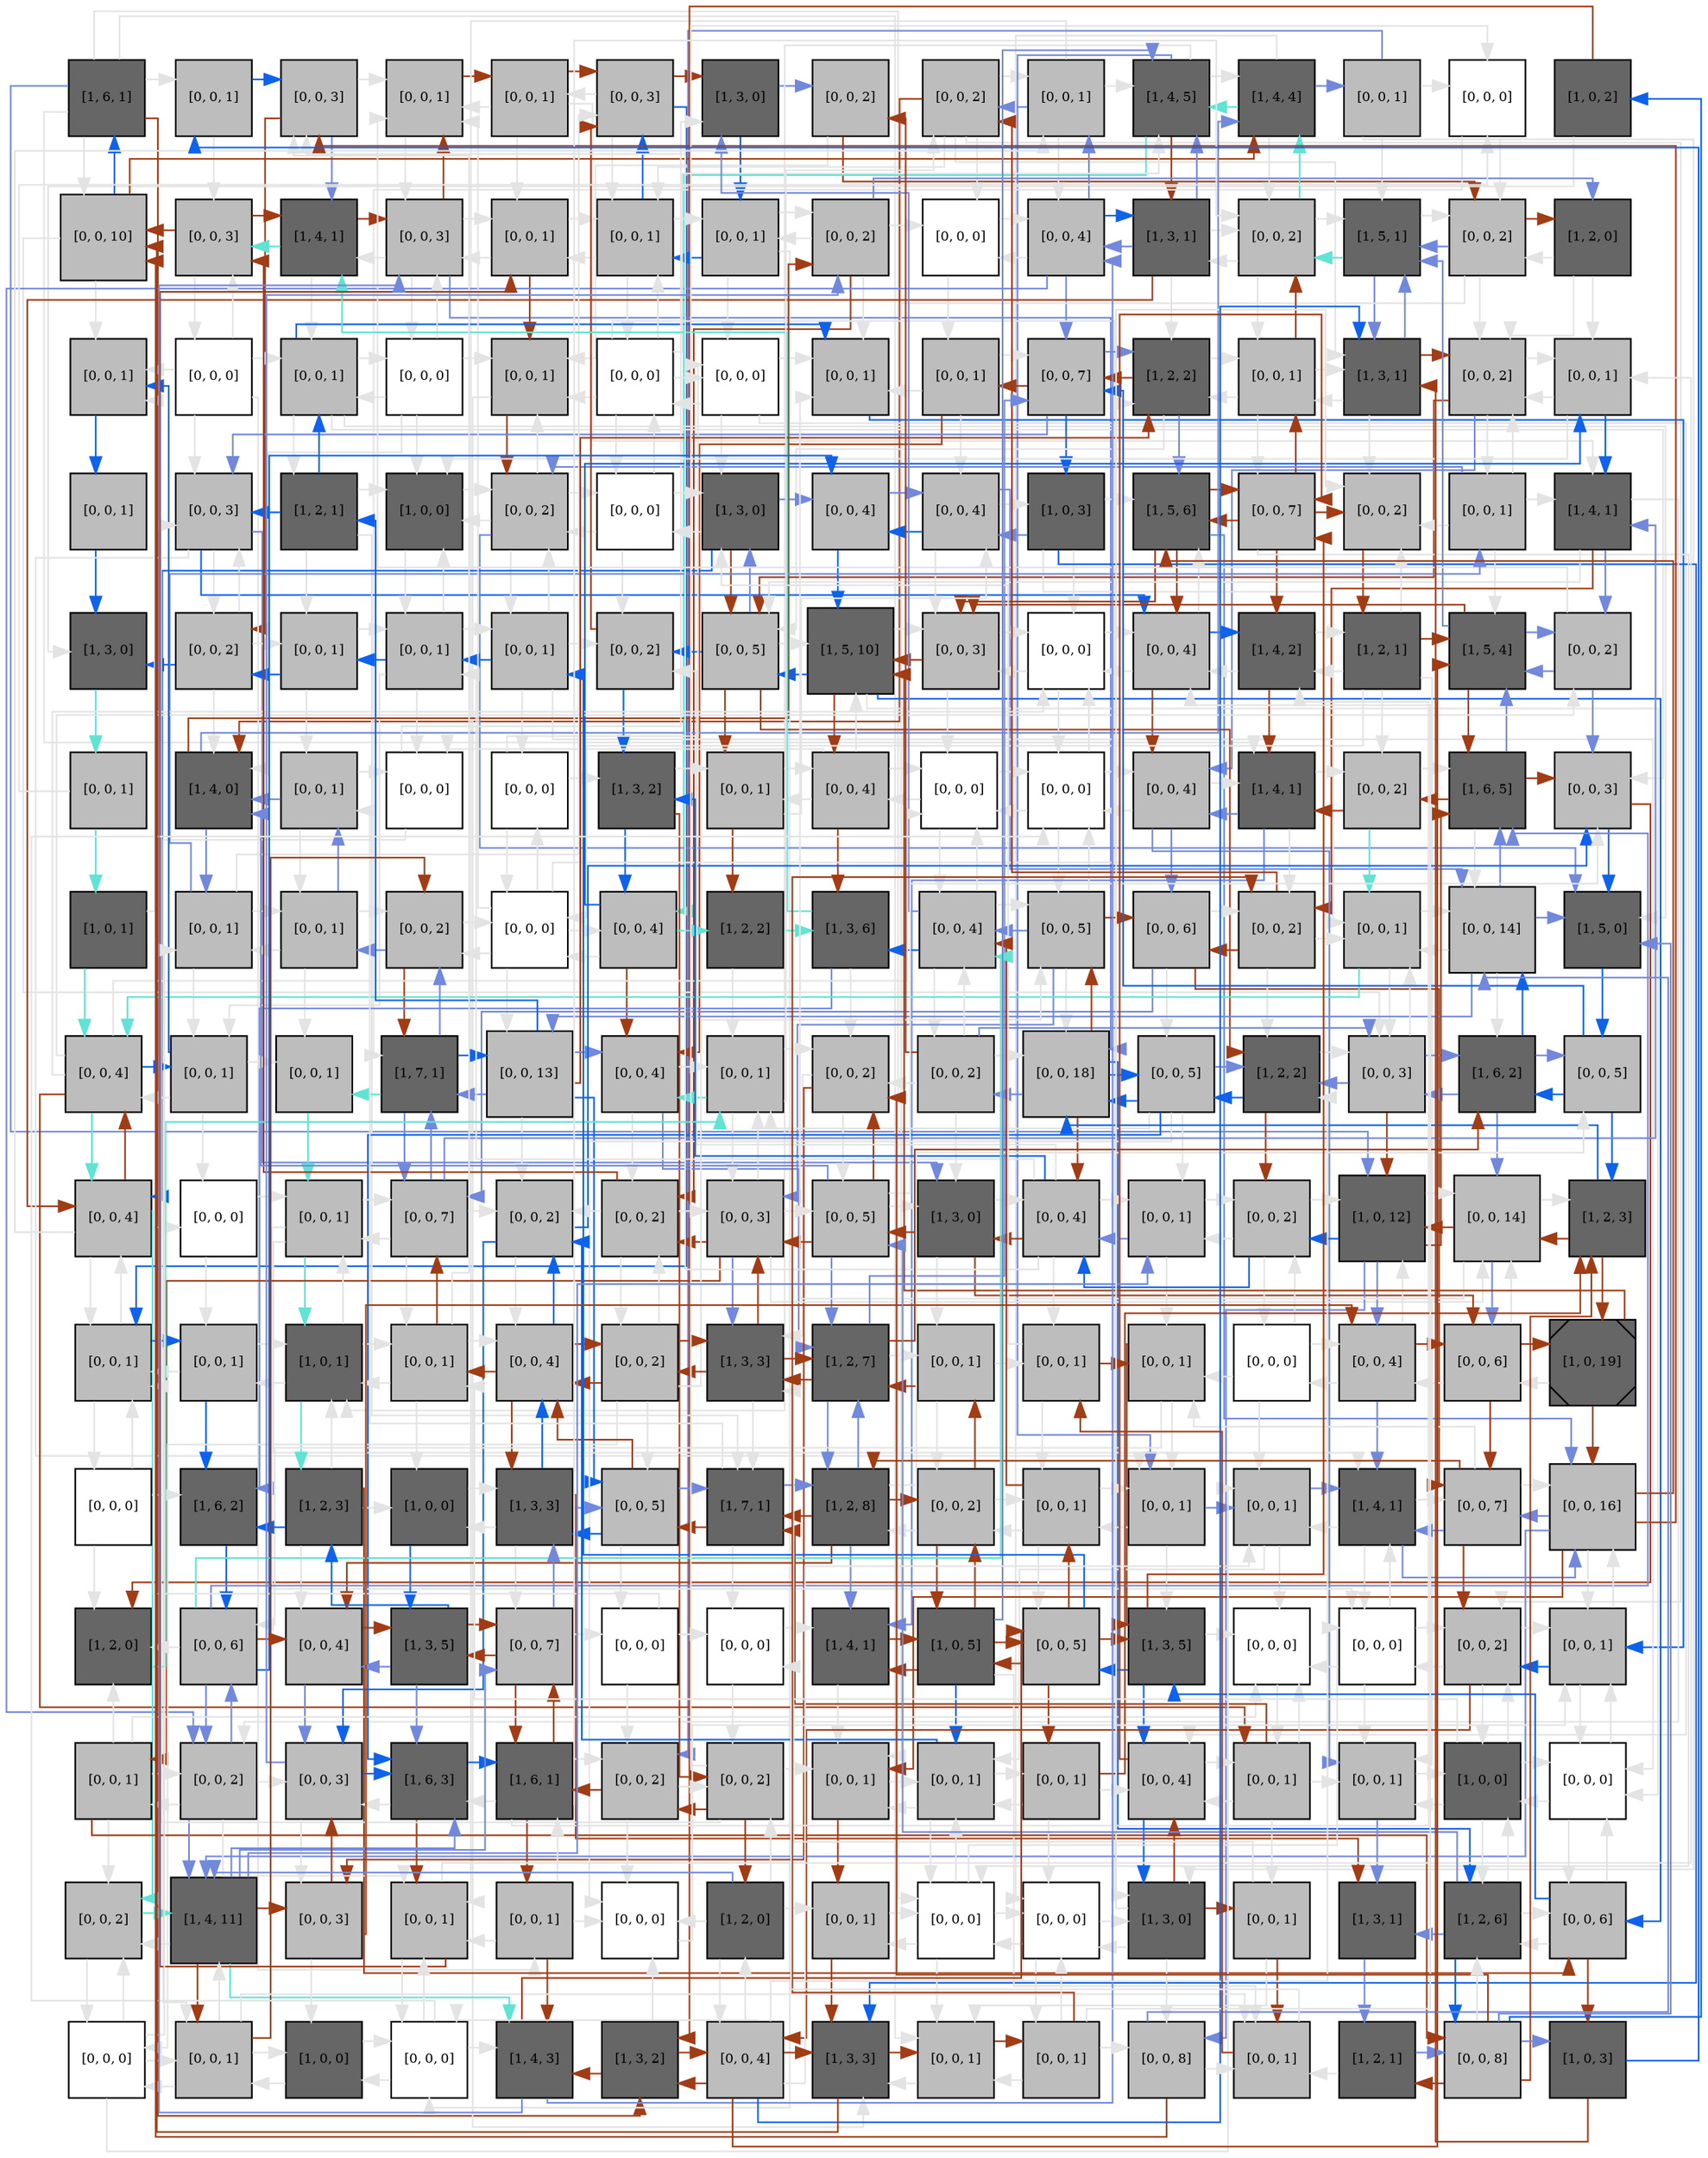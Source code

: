 digraph layout  {
rankdir=TB;
splines=ortho;
node [fixedsize=false, style=filled, width="0.6"];
edge [constraint=false];
0 [fillcolor="#666666", fontsize=8, label="[1, 6, 1]", shape=square, tooltip="name:  BclxL ,\nin_degree: 1,\nout_degree: 7"];
1 [fillcolor="#bdbdbd", fontsize=8, label="[0, 0, 1]", shape=square, tooltip="name: None,\nin_degree: 2,\nout_degree: 2"];
2 [fillcolor="#bdbdbd", fontsize=8, label="[0, 0, 3]", shape=square, tooltip="name: None,\nin_degree: 4,\nout_degree: 3"];
3 [fillcolor="#bdbdbd", fontsize=8, label="[0, 0, 1]", shape=square, tooltip="name: None,\nin_degree: 5,\nout_degree: 2"];
4 [fillcolor="#bdbdbd", fontsize=8, label="[0, 0, 1]", shape=square, tooltip="name: None,\nin_degree: 2,\nout_degree: 4"];
5 [fillcolor="#bdbdbd", fontsize=8, label="[0, 0, 3]", shape=square, tooltip="name: None,\nin_degree: 4,\nout_degree: 4"];
6 [fillcolor="#666666", fontsize=8, label="[1, 3, 0]", shape=square, tooltip="name:  Ceramide ,\nin_degree: 3,\nout_degree: 2"];
7 [fillcolor="#bdbdbd", fontsize=8, label="[0, 0, 2]", shape=square, tooltip="name: None,\nin_degree: 2,\nout_degree: 2"];
8 [fillcolor="#bdbdbd", fontsize=8, label="[0, 0, 2]", shape=square, tooltip="name: None,\nin_degree: 3,\nout_degree: 6"];
9 [fillcolor="#bdbdbd", fontsize=8, label="[0, 0, 1]", shape=square, tooltip="name: None,\nin_degree: 3,\nout_degree: 4"];
10 [fillcolor="#666666", fontsize=8, label="[1, 4, 5]", shape=square, tooltip="name:  IL2RA ,\nin_degree: 5,\nout_degree: 5"];
11 [fillcolor="#666666", fontsize=8, label="[1, 4, 4]", shape=square, tooltip="name:  TPL2 ,\nin_degree: 4,\nout_degree: 4"];
12 [fillcolor="#bdbdbd", fontsize=8, label="[0, 0, 1]", shape=square, tooltip="name: None,\nin_degree: 1,\nout_degree: 4"];
13 [fillcolor="#FFFFFF", fontsize=8, label="[0, 0, 0]", shape=square, tooltip="name: None,\nin_degree: 3,\nout_degree: 2"];
14 [fillcolor="#666666", fontsize=8, label="[1, 0, 2]", shape=square, tooltip="name:  TAX ,\nin_degree: 1,\nout_degree: 2"];
15 [fillcolor="#bdbdbd", fontsize=8, label="[0, 0, 10]", shape=square, tooltip="name: None,\nin_degree: 4,\nout_degree: 4"];
16 [fillcolor="#bdbdbd", fontsize=8, label="[0, 0, 3]", shape=square, tooltip="name: None,\nin_degree: 4,\nout_degree: 3"];
17 [fillcolor="#666666", fontsize=8, label="[1, 4, 1]", shape=square, tooltip="name:  Fas ,\nin_degree: 4,\nout_degree: 3"];
18 [fillcolor="#bdbdbd", fontsize=8, label="[0, 0, 3]", shape=square, tooltip="name: None,\nin_degree: 5,\nout_degree: 5"];
19 [fillcolor="#bdbdbd", fontsize=8, label="[0, 0, 1]", shape=square, tooltip="name: None,\nin_degree: 4,\nout_degree: 3"];
20 [fillcolor="#bdbdbd", fontsize=8, label="[0, 0, 1]", shape=square, tooltip="name: None,\nin_degree: 5,\nout_degree: 4"];
21 [fillcolor="#bdbdbd", fontsize=8, label="[0, 0, 1]", shape=square, tooltip="name: None,\nin_degree: 3,\nout_degree: 4"];
22 [fillcolor="#bdbdbd", fontsize=8, label="[0, 0, 2]", shape=square, tooltip="name: None,\nin_degree: 3,\nout_degree: 5"];
23 [fillcolor="#FFFFFF", fontsize=8, label="[0, 0, 0]", shape=square, tooltip="name: None,\nin_degree: 3,\nout_degree: 2"];
24 [fillcolor="#bdbdbd", fontsize=8, label="[0, 0, 4]", shape=square, tooltip="name: None,\nin_degree: 4,\nout_degree: 5"];
25 [fillcolor="#666666", fontsize=8, label="[1, 3, 1]", shape=square, tooltip="name:  TBET ,\nin_degree: 3,\nout_degree: 5"];
26 [fillcolor="#bdbdbd", fontsize=8, label="[0, 0, 2]", shape=square, tooltip="name: None,\nin_degree: 5,\nout_degree: 4"];
27 [fillcolor="#666666", fontsize=8, label="[1, 5, 1]", shape=square, tooltip="name:  FasL ,\nin_degree: 5,\nout_degree: 3"];
28 [fillcolor="#bdbdbd", fontsize=8, label="[0, 0, 2]", shape=square, tooltip="name: None,\nin_degree: 4,\nout_degree: 4"];
29 [fillcolor="#666666", fontsize=8, label="[1, 2, 0]", shape=square, tooltip="name:  Cytoskeleton_signaling ,\nin_degree: 2,\nout_degree: 3"];
30 [fillcolor="#bdbdbd", fontsize=8, label="[0, 0, 1]", shape=square, tooltip="name: None,\nin_degree: 4,\nout_degree: 1"];
31 [fillcolor="#FFFFFF", fontsize=8, label="[0, 0, 0]", shape=square, tooltip="name: None,\nin_degree: 1,\nout_degree: 5"];
32 [fillcolor="#bdbdbd", fontsize=8, label="[0, 0, 1]", shape=square, tooltip="name: None,\nin_degree: 4,\nout_degree: 5"];
33 [fillcolor="#FFFFFF", fontsize=8, label="[0, 0, 0]", shape=square, tooltip="name: None,\nin_degree: 2,\nout_degree: 5"];
34 [fillcolor="#bdbdbd", fontsize=8, label="[0, 0, 1]", shape=square, tooltip="name: None,\nin_degree: 5,\nout_degree: 2"];
35 [fillcolor="#FFFFFF", fontsize=8, label="[0, 0, 0]", shape=square, tooltip="name: None,\nin_degree: 3,\nout_degree: 6"];
36 [fillcolor="#FFFFFF", fontsize=8, label="[0, 0, 0]", shape=square, tooltip="name: None,\nin_degree: 3,\nout_degree: 4"];
37 [fillcolor="#bdbdbd", fontsize=8, label="[0, 0, 1]", shape=square, tooltip="name: None,\nin_degree: 5,\nout_degree: 1"];
38 [fillcolor="#bdbdbd", fontsize=8, label="[0, 0, 1]", shape=square, tooltip="name: None,\nin_degree: 2,\nout_degree: 4"];
39 [fillcolor="#bdbdbd", fontsize=8, label="[0, 0, 7]", shape=square, tooltip="name: None,\nin_degree: 5,\nout_degree: 4"];
40 [fillcolor="#666666", fontsize=8, label="[1, 2, 2]", shape=square, tooltip="name:  STAT3 ,\nin_degree: 5,\nout_degree: 4"];
41 [fillcolor="#bdbdbd", fontsize=8, label="[0, 0, 1]", shape=square, tooltip="name: None,\nin_degree: 4,\nout_degree: 4"];
42 [fillcolor="#666666", fontsize=8, label="[1, 3, 1]", shape=square, tooltip="name:  S1P ,\nin_degree: 5,\nout_degree: 4"];
43 [fillcolor="#bdbdbd", fontsize=8, label="[0, 0, 2]", shape=square, tooltip="name: None,\nin_degree: 5,\nout_degree: 4"];
44 [fillcolor="#bdbdbd", fontsize=8, label="[0, 0, 1]", shape=square, tooltip="name: None,\nin_degree: 4,\nout_degree: 3"];
45 [fillcolor="#bdbdbd", fontsize=8, label="[0, 0, 1]", shape=square, tooltip="name: None,\nin_degree: 1,\nout_degree: 1"];
46 [fillcolor="#bdbdbd", fontsize=8, label="[0, 0, 3]", shape=square, tooltip="name: None,\nin_degree: 5,\nout_degree: 4"];
47 [fillcolor="#666666", fontsize=8, label="[1, 2, 1]", shape=square, tooltip="name:  SPHK1 ,\nin_degree: 2,\nout_degree: 5"];
48 [fillcolor="#666666", fontsize=8, label="[1, 0, 0]", shape=square, tooltip="name: Stimuli2,\nin_degree: 5,\nout_degree: 2"];
49 [fillcolor="#bdbdbd", fontsize=8, label="[0, 0, 2]", shape=square, tooltip="name: None,\nin_degree: 5,\nout_degree: 5"];
50 [fillcolor="#FFFFFF", fontsize=8, label="[0, 0, 0]", shape=square, tooltip="name: None,\nin_degree: 3,\nout_degree: 4"];
51 [fillcolor="#666666", fontsize=8, label="[1, 3, 0]", shape=square, tooltip="name:  PDGFR ,\nin_degree: 4,\nout_degree: 4"];
52 [fillcolor="#bdbdbd", fontsize=8, label="[0, 0, 4]", shape=square, tooltip="name: None,\nin_degree: 3,\nout_degree: 2"];
53 [fillcolor="#bdbdbd", fontsize=8, label="[0, 0, 4]", shape=square, tooltip="name: None,\nin_degree: 4,\nout_degree: 4"];
54 [fillcolor="#666666", fontsize=8, label="[1, 0, 3]", shape=square, tooltip="name:  Stimuli ,\nin_degree: 2,\nout_degree: 5"];
55 [fillcolor="#666666", fontsize=8, label="[1, 5, 6]", shape=square, tooltip="name:  IL2 ,\nin_degree: 5,\nout_degree: 4"];
56 [fillcolor="#bdbdbd", fontsize=8, label="[0, 0, 7]", shape=square, tooltip="name: None,\nin_degree: 4,\nout_degree: 5"];
57 [fillcolor="#bdbdbd", fontsize=8, label="[0, 0, 2]", shape=square, tooltip="name: None,\nin_degree: 5,\nout_degree: 1"];
58 [fillcolor="#bdbdbd", fontsize=8, label="[0, 0, 1]", shape=square, tooltip="name: None,\nin_degree: 2,\nout_degree: 5"];
59 [fillcolor="#666666", fontsize=8, label="[1, 4, 1]", shape=square, tooltip="name:  SOCS ,\nin_degree: 4,\nout_degree: 4"];
60 [fillcolor="#666666", fontsize=8, label="[1, 3, 0]", shape=square, tooltip="name:  PLCG1 ,\nin_degree: 3,\nout_degree: 1"];
61 [fillcolor="#bdbdbd", fontsize=8, label="[0, 0, 2]", shape=square, tooltip="name: None,\nin_degree: 3,\nout_degree: 4"];
62 [fillcolor="#bdbdbd", fontsize=8, label="[0, 0, 1]", shape=square, tooltip="name: None,\nin_degree: 3,\nout_degree: 3"];
63 [fillcolor="#bdbdbd", fontsize=8, label="[0, 0, 1]", shape=square, tooltip="name: None,\nin_degree: 4,\nout_degree: 5"];
64 [fillcolor="#bdbdbd", fontsize=8, label="[0, 0, 1]", shape=square, tooltip="name: None,\nin_degree: 3,\nout_degree: 5"];
65 [fillcolor="#bdbdbd", fontsize=8, label="[0, 0, 2]", shape=square, tooltip="name: None,\nin_degree: 4,\nout_degree: 2"];
66 [fillcolor="#bdbdbd", fontsize=8, label="[0, 0, 5]", shape=square, tooltip="name: None,\nin_degree: 5,\nout_degree: 5"];
67 [fillcolor="#666666", fontsize=8, label="[1, 5, 10]", shape=square, tooltip="name:  LCK ,\nin_degree: 5,\nout_degree: 5"];
68 [fillcolor="#bdbdbd", fontsize=8, label="[0, 0, 3]", shape=square, tooltip="name: None,\nin_degree: 5,\nout_degree: 3"];
69 [fillcolor="#FFFFFF", fontsize=8, label="[0, 0, 0]", shape=square, tooltip="name: None,\nin_degree: 5,\nout_degree: 3"];
70 [fillcolor="#bdbdbd", fontsize=8, label="[0, 0, 4]", shape=square, tooltip="name: None,\nin_degree: 5,\nout_degree: 4"];
71 [fillcolor="#666666", fontsize=8, label="[1, 4, 2]", shape=square, tooltip="name:  IL2RAT ,\nin_degree: 4,\nout_degree: 3"];
72 [fillcolor="#666666", fontsize=8, label="[1, 2, 1]", shape=square, tooltip="name:  GPCR ,\nin_degree: 2,\nout_degree: 6"];
73 [fillcolor="#666666", fontsize=8, label="[1, 5, 4]", shape=square, tooltip="name:  FLIP ,\nin_degree: 5,\nout_degree: 4"];
74 [fillcolor="#bdbdbd", fontsize=8, label="[0, 0, 2]", shape=square, tooltip="name: None,\nin_degree: 3,\nout_degree: 3"];
75 [fillcolor="#bdbdbd", fontsize=8, label="[0, 0, 1]", shape=square, tooltip="name: None,\nin_degree: 1,\nout_degree: 2"];
76 [fillcolor="#666666", fontsize=8, label="[1, 4, 0]", shape=square, tooltip="name:  GZMB ,\nin_degree: 5,\nout_degree: 3"];
77 [fillcolor="#bdbdbd", fontsize=8, label="[0, 0, 1]", shape=square, tooltip="name: None,\nin_degree: 3,\nout_degree: 3"];
78 [fillcolor="#FFFFFF", fontsize=8, label="[0, 0, 0]", shape=square, tooltip="name: None,\nin_degree: 3,\nout_degree: 2"];
79 [fillcolor="#FFFFFF", fontsize=8, label="[0, 0, 0]", shape=square, tooltip="name: None,\nin_degree: 2,\nout_degree: 3"];
80 [fillcolor="#666666", fontsize=8, label="[1, 3, 2]", shape=square, tooltip="name:  TCR ,\nin_degree: 3,\nout_degree: 3"];
81 [fillcolor="#bdbdbd", fontsize=8, label="[0, 0, 1]", shape=square, tooltip="name: None,\nin_degree: 3,\nout_degree: 3"];
82 [fillcolor="#bdbdbd", fontsize=8, label="[0, 0, 4]", shape=square, tooltip="name: None,\nin_degree: 3,\nout_degree: 5"];
83 [fillcolor="#FFFFFF", fontsize=8, label="[0, 0, 0]", shape=square, tooltip="name: None,\nin_degree: 5,\nout_degree: 3"];
84 [fillcolor="#FFFFFF", fontsize=8, label="[0, 0, 0]", shape=square, tooltip="name: None,\nin_degree: 5,\nout_degree: 4"];
85 [fillcolor="#bdbdbd", fontsize=8, label="[0, 0, 4]", shape=square, tooltip="name: None,\nin_degree: 4,\nout_degree: 4"];
86 [fillcolor="#666666", fontsize=8, label="[1, 4, 1]", shape=square, tooltip="name:  P2 ,\nin_degree: 4,\nout_degree: 4"];
87 [fillcolor="#bdbdbd", fontsize=8, label="[0, 0, 2]", shape=square, tooltip="name: None,\nin_degree: 3,\nout_degree: 3"];
88 [fillcolor="#666666", fontsize=8, label="[1, 6, 5]", shape=square, tooltip="name:  GAP ,\nin_degree: 5,\nout_degree: 4"];
89 [fillcolor="#bdbdbd", fontsize=8, label="[0, 0, 3]", shape=square, tooltip="name: None,\nin_degree: 5,\nout_degree: 2"];
90 [fillcolor="#666666", fontsize=8, label="[1, 0, 1]", shape=square, tooltip="name: PDGF,\nin_degree: 1,\nout_degree: 2"];
91 [fillcolor="#bdbdbd", fontsize=8, label="[0, 0, 1]", shape=square, tooltip="name: None,\nin_degree: 3,\nout_degree: 4"];
92 [fillcolor="#bdbdbd", fontsize=8, label="[0, 0, 1]", shape=square, tooltip="name: None,\nin_degree: 3,\nout_degree: 4"];
93 [fillcolor="#bdbdbd", fontsize=8, label="[0, 0, 2]", shape=square, tooltip="name: None,\nin_degree: 4,\nout_degree: 3"];
94 [fillcolor="#FFFFFF", fontsize=8, label="[0, 0, 0]", shape=square, tooltip="name: None,\nin_degree: 4,\nout_degree: 6"];
95 [fillcolor="#bdbdbd", fontsize=8, label="[0, 0, 4]", shape=square, tooltip="name: None,\nin_degree: 3,\nout_degree: 4"];
96 [fillcolor="#666666", fontsize=8, label="[1, 2, 2]", shape=square, tooltip="name:  P27 ,\nin_degree: 2,\nout_degree: 2"];
97 [fillcolor="#666666", fontsize=8, label="[1, 3, 6]", shape=square, tooltip="name:  IL2RBT ,\nin_degree: 3,\nout_degree: 3"];
98 [fillcolor="#bdbdbd", fontsize=8, label="[0, 0, 4]", shape=square, tooltip="name: None,\nin_degree: 5,\nout_degree: 5"];
99 [fillcolor="#bdbdbd", fontsize=8, label="[0, 0, 5]", shape=square, tooltip="name: None,\nin_degree: 4,\nout_degree: 5"];
100 [fillcolor="#bdbdbd", fontsize=8, label="[0, 0, 6]", shape=square, tooltip="name: None,\nin_degree: 3,\nout_degree: 4"];
101 [fillcolor="#bdbdbd", fontsize=8, label="[0, 0, 2]", shape=square, tooltip="name: None,\nin_degree: 4,\nout_degree: 4"];
102 [fillcolor="#bdbdbd", fontsize=8, label="[0, 0, 1]", shape=square, tooltip="name: None,\nin_degree: 5,\nout_degree: 3"];
103 [fillcolor="#bdbdbd", fontsize=8, label="[0, 0, 14]", shape=square, tooltip="name: None,\nin_degree: 5,\nout_degree: 5"];
104 [fillcolor="#666666", fontsize=8, label="[1, 5, 0]", shape=square, tooltip="name:  BID ,\nin_degree: 5,\nout_degree: 1"];
105 [fillcolor="#bdbdbd", fontsize=8, label="[0, 0, 4]", shape=square, tooltip="name: None,\nin_degree: 4,\nout_degree: 6"];
106 [fillcolor="#bdbdbd", fontsize=8, label="[0, 0, 1]", shape=square, tooltip="name: None,\nin_degree: 3,\nout_degree: 4"];
107 [fillcolor="#bdbdbd", fontsize=8, label="[0, 0, 1]", shape=square, tooltip="name: None,\nin_degree: 3,\nout_degree: 1"];
108 [fillcolor="#666666", fontsize=8, label="[1, 7, 1]", shape=square, tooltip="name:  IFNG ,\nin_degree: 4,\nout_degree: 4"];
109 [fillcolor="#bdbdbd", fontsize=8, label="[0, 0, 13]", shape=square, tooltip="name: None,\nin_degree: 3,\nout_degree: 6"];
110 [fillcolor="#bdbdbd", fontsize=8, label="[0, 0, 4]", shape=square, tooltip="name: None,\nin_degree: 4,\nout_degree: 3"];
111 [fillcolor="#bdbdbd", fontsize=8, label="[0, 0, 1]", shape=square, tooltip="name: None,\nin_degree: 5,\nout_degree: 4"];
112 [fillcolor="#bdbdbd", fontsize=8, label="[0, 0, 2]", shape=square, tooltip="name: None,\nin_degree: 5,\nout_degree: 3"];
113 [fillcolor="#bdbdbd", fontsize=8, label="[0, 0, 2]", shape=square, tooltip="name: None,\nin_degree: 2,\nout_degree: 6"];
114 [fillcolor="#bdbdbd", fontsize=8, label="[0, 0, 18]", shape=square, tooltip="name: None,\nin_degree: 5,\nout_degree: 5"];
115 [fillcolor="#bdbdbd", fontsize=8, label="[0, 0, 5]", shape=square, tooltip="name: None,\nin_degree: 3,\nout_degree: 6"];
116 [fillcolor="#666666", fontsize=8, label="[1, 2, 2]", shape=square, tooltip="name:  MEK ,\nin_degree: 5,\nout_degree: 3"];
117 [fillcolor="#bdbdbd", fontsize=8, label="[0, 0, 3]", shape=square, tooltip="name: None,\nin_degree: 5,\nout_degree: 4"];
118 [fillcolor="#666666", fontsize=8, label="[1, 6, 2]", shape=square, tooltip="name:  NFKB ,\nin_degree: 4,\nout_degree: 4"];
119 [fillcolor="#bdbdbd", fontsize=8, label="[0, 0, 5]", shape=square, tooltip="name: None,\nin_degree: 3,\nout_degree: 3"];
120 [fillcolor="#bdbdbd", fontsize=8, label="[0, 0, 4]", shape=square, tooltip="name: None,\nin_degree: 4,\nout_degree: 5"];
121 [fillcolor="#FFFFFF", fontsize=8, label="[0, 0, 0]", shape=square, tooltip="name: None,\nin_degree: 2,\nout_degree: 2"];
122 [fillcolor="#bdbdbd", fontsize=8, label="[0, 0, 1]", shape=square, tooltip="name: None,\nin_degree: 4,\nout_degree: 4"];
123 [fillcolor="#bdbdbd", fontsize=8, label="[0, 0, 7]", shape=square, tooltip="name: None,\nin_degree: 4,\nout_degree: 5"];
124 [fillcolor="#bdbdbd", fontsize=8, label="[0, 0, 2]", shape=square, tooltip="name: None,\nin_degree: 5,\nout_degree: 3"];
125 [fillcolor="#bdbdbd", fontsize=8, label="[0, 0, 2]", shape=square, tooltip="name: None,\nin_degree: 4,\nout_degree: 4"];
126 [fillcolor="#bdbdbd", fontsize=8, label="[0, 0, 3]", shape=square, tooltip="name: None,\nin_degree: 5,\nout_degree: 6"];
127 [fillcolor="#bdbdbd", fontsize=8, label="[0, 0, 5]", shape=square, tooltip="name: None,\nin_degree: 4,\nout_degree: 6"];
128 [fillcolor="#666666", fontsize=8, label="[1, 3, 0]", shape=square, tooltip="name:  PI3K ,\nin_degree: 4,\nout_degree: 4"];
129 [fillcolor="#bdbdbd", fontsize=8, label="[0, 0, 4]", shape=square, tooltip="name: None,\nin_degree: 4,\nout_degree: 7"];
130 [fillcolor="#bdbdbd", fontsize=8, label="[0, 0, 1]", shape=square, tooltip="name: None,\nin_degree: 4,\nout_degree: 3"];
131 [fillcolor="#bdbdbd", fontsize=8, label="[0, 0, 2]", shape=square, tooltip="name: None,\nin_degree: 4,\nout_degree: 4"];
132 [fillcolor="#666666", fontsize=8, label="[1, 0, 12]", shape=square, tooltip="name:  IL15 ,\nin_degree: 5,\nout_degree: 5"];
133 [fillcolor="#bdbdbd", fontsize=8, label="[0, 0, 14]", shape=square, tooltip="name: None,\nin_degree: 5,\nout_degree: 4"];
134 [fillcolor="#666666", fontsize=8, label="[1, 2, 3]", shape=square, tooltip="name:  Apoptosis ,\nin_degree: 4,\nout_degree: 3"];
135 [fillcolor="#bdbdbd", fontsize=8, label="[0, 0, 1]", shape=square, tooltip="name: None,\nin_degree: 5,\nout_degree: 3"];
136 [fillcolor="#bdbdbd", fontsize=8, label="[0, 0, 1]", shape=square, tooltip="name: None,\nin_degree: 3,\nout_degree: 3"];
137 [fillcolor="#666666", fontsize=8, label="[1, 0, 1]", shape=square, tooltip="name: IL15,\nin_degree: 5,\nout_degree: 4"];
138 [fillcolor="#bdbdbd", fontsize=8, label="[0, 0, 1]", shape=square, tooltip="name: None,\nin_degree: 4,\nout_degree: 5"];
139 [fillcolor="#bdbdbd", fontsize=8, label="[0, 0, 4]", shape=square, tooltip="name: None,\nin_degree: 5,\nout_degree: 4"];
140 [fillcolor="#bdbdbd", fontsize=8, label="[0, 0, 2]", shape=square, tooltip="name: None,\nin_degree: 3,\nout_degree: 6"];
141 [fillcolor="#666666", fontsize=8, label="[1, 3, 3]", shape=square, tooltip="name:  Proliferation ,\nin_degree: 5,\nout_degree: 4"];
142 [fillcolor="#666666", fontsize=8, label="[1, 2, 7]", shape=square, tooltip="name:  FasT ,\nin_degree: 5,\nout_degree: 5"];
143 [fillcolor="#bdbdbd", fontsize=8, label="[0, 0, 1]", shape=square, tooltip="name: None,\nin_degree: 3,\nout_degree: 3"];
144 [fillcolor="#bdbdbd", fontsize=8, label="[0, 0, 1]", shape=square, tooltip="name: None,\nin_degree: 3,\nout_degree: 3"];
145 [fillcolor="#bdbdbd", fontsize=8, label="[0, 0, 1]", shape=square, tooltip="name: None,\nin_degree: 4,\nout_degree: 3"];
146 [fillcolor="#FFFFFF", fontsize=8, label="[0, 0, 0]", shape=square, tooltip="name: None,\nin_degree: 2,\nout_degree: 4"];
147 [fillcolor="#bdbdbd", fontsize=8, label="[0, 0, 4]", shape=square, tooltip="name: None,\nin_degree: 4,\nout_degree: 4"];
148 [fillcolor="#bdbdbd", fontsize=8, label="[0, 0, 6]", shape=square, tooltip="name: None,\nin_degree: 4,\nout_degree: 4"];
149 [fillcolor="#666666", fontsize=8, label="[1, 0, 19]", shape=Msquare, tooltip="name:  PDGF ,\nin_degree: 2,\nout_degree: 3"];
150 [fillcolor="#FFFFFF", fontsize=8, label="[0, 0, 0]", shape=square, tooltip="name: None,\nin_degree: 1,\nout_degree: 3"];
151 [fillcolor="#666666", fontsize=8, label="[1, 6, 2]", shape=square, tooltip="name:  DISC ,\nin_degree: 4,\nout_degree: 1"];
152 [fillcolor="#666666", fontsize=8, label="[1, 2, 3]", shape=square, tooltip="name:  A20 ,\nin_degree: 2,\nout_degree: 5"];
153 [fillcolor="#666666", fontsize=8, label="[1, 0, 0]", shape=square, tooltip="name:  CD45 ,\nin_degree: 3,\nout_degree: 2"];
154 [fillcolor="#666666", fontsize=8, label="[1, 3, 3]", shape=square, tooltip="name:  IAP ,\nin_degree: 4,\nout_degree: 5"];
155 [fillcolor="#bdbdbd", fontsize=8, label="[0, 0, 5]", shape=square, tooltip="name: None,\nin_degree: 4,\nout_degree: 4"];
156 [fillcolor="#666666", fontsize=8, label="[1, 7, 1]", shape=square, tooltip="name:  JAK ,\nin_degree: 5,\nout_degree: 4"];
157 [fillcolor="#666666", fontsize=8, label="[1, 2, 8]", shape=square, tooltip="name:  RANTES ,\nin_degree: 4,\nout_degree: 6"];
158 [fillcolor="#bdbdbd", fontsize=8, label="[0, 0, 2]", shape=square, tooltip="name: None,\nin_degree: 4,\nout_degree: 4"];
159 [fillcolor="#bdbdbd", fontsize=8, label="[0, 0, 1]", shape=square, tooltip="name: None,\nin_degree: 4,\nout_degree: 4"];
160 [fillcolor="#bdbdbd", fontsize=8, label="[0, 0, 1]", shape=square, tooltip="name: None,\nin_degree: 4,\nout_degree: 3"];
161 [fillcolor="#bdbdbd", fontsize=8, label="[0, 0, 1]", shape=square, tooltip="name: None,\nin_degree: 5,\nout_degree: 3"];
162 [fillcolor="#666666", fontsize=8, label="[1, 4, 1]", shape=square, tooltip="name:  IFNGT ,\nin_degree: 5,\nout_degree: 4"];
163 [fillcolor="#bdbdbd", fontsize=8, label="[0, 0, 7]", shape=square, tooltip="name: None,\nin_degree: 4,\nout_degree: 5"];
164 [fillcolor="#bdbdbd", fontsize=8, label="[0, 0, 16]", shape=square, tooltip="name: None,\nin_degree: 5,\nout_degree: 6"];
165 [fillcolor="#666666", fontsize=8, label="[1, 2, 0]", shape=square, tooltip="name:  SMAD ,\nin_degree: 4,\nout_degree: 1"];
166 [fillcolor="#bdbdbd", fontsize=8, label="[0, 0, 6]", shape=square, tooltip="name: None,\nin_degree: 3,\nout_degree: 6"];
167 [fillcolor="#bdbdbd", fontsize=8, label="[0, 0, 4]", shape=square, tooltip="name: None,\nin_degree: 4,\nout_degree: 2"];
168 [fillcolor="#666666", fontsize=8, label="[1, 3, 5]", shape=square, tooltip="name:  FYN ,\nin_degree: 3,\nout_degree: 4"];
169 [fillcolor="#bdbdbd", fontsize=8, label="[0, 0, 7]", shape=square, tooltip="name: None,\nin_degree: 4,\nout_degree: 4"];
170 [fillcolor="#FFFFFF", fontsize=8, label="[0, 0, 0]", shape=square, tooltip="name: None,\nin_degree: 2,\nout_degree: 3"];
171 [fillcolor="#FFFFFF", fontsize=8, label="[0, 0, 0]", shape=square, tooltip="name: None,\nin_degree: 3,\nout_degree: 2"];
172 [fillcolor="#666666", fontsize=8, label="[1, 4, 1]", shape=square, tooltip="name:  TRADD ,\nin_degree: 4,\nout_degree: 2"];
173 [fillcolor="#666666", fontsize=8, label="[1, 0, 5]", shape=square, tooltip="name:  Stimuli2 ,\nin_degree: 3,\nout_degree: 6"];
174 [fillcolor="#bdbdbd", fontsize=8, label="[0, 0, 5]", shape=square, tooltip="name: None,\nin_degree: 4,\nout_degree: 5"];
175 [fillcolor="#666666", fontsize=8, label="[1, 3, 5]", shape=square, tooltip="name:  GRB2 ,\nin_degree: 4,\nout_degree: 4"];
176 [fillcolor="#FFFFFF", fontsize=8, label="[0, 0, 0]", shape=square, tooltip="name: None,\nin_degree: 5,\nout_degree: 1"];
177 [fillcolor="#FFFFFF", fontsize=8, label="[0, 0, 0]", shape=square, tooltip="name: None,\nin_degree: 4,\nout_degree: 4"];
178 [fillcolor="#bdbdbd", fontsize=8, label="[0, 0, 2]", shape=square, tooltip="name: None,\nin_degree: 5,\nout_degree: 4"];
179 [fillcolor="#bdbdbd", fontsize=8, label="[0, 0, 1]", shape=square, tooltip="name: None,\nin_degree: 5,\nout_degree: 3"];
180 [fillcolor="#bdbdbd", fontsize=8, label="[0, 0, 1]", shape=square, tooltip="name: None,\nin_degree: 2,\nout_degree: 5"];
181 [fillcolor="#bdbdbd", fontsize=8, label="[0, 0, 2]", shape=square, tooltip="name: None,\nin_degree: 4,\nout_degree: 5"];
182 [fillcolor="#bdbdbd", fontsize=8, label="[0, 0, 3]", shape=square, tooltip="name: None,\nin_degree: 5,\nout_degree: 3"];
183 [fillcolor="#666666", fontsize=8, label="[1, 6, 3]", shape=square, tooltip="name:  MCL1 ,\nin_degree: 5,\nout_degree: 3"];
184 [fillcolor="#666666", fontsize=8, label="[1, 6, 1]", shape=square, tooltip="name:  Caspase ,\nin_degree: 4,\nout_degree: 6"];
185 [fillcolor="#bdbdbd", fontsize=8, label="[0, 0, 2]", shape=square, tooltip="name: None,\nin_degree: 4,\nout_degree: 3"];
186 [fillcolor="#bdbdbd", fontsize=8, label="[0, 0, 2]", shape=square, tooltip="name: None,\nin_degree: 4,\nout_degree: 5"];
187 [fillcolor="#bdbdbd", fontsize=8, label="[0, 0, 1]", shape=square, tooltip="name: None,\nin_degree: 5,\nout_degree: 2"];
188 [fillcolor="#bdbdbd", fontsize=8, label="[0, 0, 1]", shape=square, tooltip="name: None,\nin_degree: 5,\nout_degree: 4"];
189 [fillcolor="#bdbdbd", fontsize=8, label="[0, 0, 1]", shape=square, tooltip="name: None,\nin_degree: 2,\nout_degree: 4"];
190 [fillcolor="#bdbdbd", fontsize=8, label="[0, 0, 4]", shape=square, tooltip="name: None,\nin_degree: 5,\nout_degree: 3"];
191 [fillcolor="#bdbdbd", fontsize=8, label="[0, 0, 1]", shape=square, tooltip="name: None,\nin_degree: 3,\nout_degree: 5"];
192 [fillcolor="#bdbdbd", fontsize=8, label="[0, 0, 1]", shape=square, tooltip="name: None,\nin_degree: 5,\nout_degree: 2"];
193 [fillcolor="#666666", fontsize=8, label="[1, 0, 0]", shape=square, tooltip="name: TAX,\nin_degree: 4,\nout_degree: 5"];
194 [fillcolor="#FFFFFF", fontsize=8, label="[0, 0, 0]", shape=square, tooltip="name: None,\nin_degree: 5,\nout_degree: 3"];
195 [fillcolor="#bdbdbd", fontsize=8, label="[0, 0, 2]", shape=square, tooltip="name: None,\nin_degree: 4,\nout_degree: 2"];
196 [fillcolor="#666666", fontsize=8, label="[1, 4, 11]", shape=square, tooltip="name:  IL2RB ,\nin_degree: 5,\nout_degree: 7"];
197 [fillcolor="#bdbdbd", fontsize=8, label="[0, 0, 3]", shape=square, tooltip="name: None,\nin_degree: 3,\nout_degree: 3"];
198 [fillcolor="#bdbdbd", fontsize=8, label="[0, 0, 1]", shape=square, tooltip="name: None,\nin_degree: 5,\nout_degree: 3"];
199 [fillcolor="#bdbdbd", fontsize=8, label="[0, 0, 1]", shape=square, tooltip="name: None,\nin_degree: 2,\nout_degree: 4"];
200 [fillcolor="#FFFFFF", fontsize=8, label="[0, 0, 0]", shape=square, tooltip="name: None,\nin_degree: 5,\nout_degree: 1"];
201 [fillcolor="#666666", fontsize=8, label="[1, 2, 0]", shape=square, tooltip="name:  CTLA4 ,\nin_degree: 2,\nout_degree: 5"];
202 [fillcolor="#bdbdbd", fontsize=8, label="[0, 0, 1]", shape=square, tooltip="name: None,\nin_degree: 3,\nout_degree: 2"];
203 [fillcolor="#FFFFFF", fontsize=8, label="[0, 0, 0]", shape=square, tooltip="name: None,\nin_degree: 5,\nout_degree: 5"];
204 [fillcolor="#FFFFFF", fontsize=8, label="[0, 0, 0]", shape=square, tooltip="name: None,\nin_degree: 5,\nout_degree: 3"];
205 [fillcolor="#666666", fontsize=8, label="[1, 3, 0]", shape=square, tooltip="name:  ZAP70 ,\nin_degree: 4,\nout_degree: 5"];
206 [fillcolor="#bdbdbd", fontsize=8, label="[0, 0, 1]", shape=square, tooltip="name: None,\nin_degree: 2,\nout_degree: 3"];
207 [fillcolor="#666666", fontsize=8, label="[1, 3, 1]", shape=square, tooltip="name:  sFas ,\nin_degree: 3,\nout_degree: 1"];
208 [fillcolor="#666666", fontsize=8, label="[1, 2, 6]", shape=square, tooltip="name:  TNF ,\nin_degree: 4,\nout_degree: 5"];
209 [fillcolor="#bdbdbd", fontsize=8, label="[0, 0, 6]", shape=square, tooltip="name: None,\nin_degree: 4,\nout_degree: 4"];
210 [fillcolor="#FFFFFF", fontsize=8, label="[0, 0, 0]", shape=square, tooltip="name: None,\nin_degree: 3,\nout_degree: 4"];
211 [fillcolor="#bdbdbd", fontsize=8, label="[0, 0, 1]", shape=square, tooltip="name: None,\nin_degree: 4,\nout_degree: 5"];
212 [fillcolor="#666666", fontsize=8, label="[1, 0, 0]", shape=square, tooltip="name: Stimuli,\nin_degree: 3,\nout_degree: 2"];
213 [fillcolor="#FFFFFF", fontsize=8, label="[0, 0, 0]", shape=square, tooltip="name: None,\nin_degree: 4,\nout_degree: 4"];
214 [fillcolor="#666666", fontsize=8, label="[1, 4, 3]", shape=square, tooltip="name:  RAS ,\nin_degree: 4,\nout_degree: 3"];
215 [fillcolor="#666666", fontsize=8, label="[1, 3, 2]", shape=square, tooltip="name:  ERK ,\nin_degree: 3,\nout_degree: 3"];
216 [fillcolor="#bdbdbd", fontsize=8, label="[0, 0, 4]", shape=square, tooltip="name: None,\nin_degree: 3,\nout_degree: 8"];
217 [fillcolor="#666666", fontsize=8, label="[1, 3, 3]", shape=square, tooltip="name:  CREB ,\nin_degree: 5,\nout_degree: 2"];
218 [fillcolor="#bdbdbd", fontsize=8, label="[0, 0, 1]", shape=square, tooltip="name: None,\nin_degree: 5,\nout_degree: 2"];
219 [fillcolor="#bdbdbd", fontsize=8, label="[0, 0, 1]", shape=square, tooltip="name: None,\nin_degree: 2,\nout_degree: 5"];
220 [fillcolor="#bdbdbd", fontsize=8, label="[0, 0, 8]", shape=square, tooltip="name: None,\nin_degree: 3,\nout_degree: 3"];
221 [fillcolor="#bdbdbd", fontsize=8, label="[0, 0, 1]", shape=square, tooltip="name: None,\nin_degree: 5,\nout_degree: 2"];
222 [fillcolor="#666666", fontsize=8, label="[1, 2, 1]", shape=square, tooltip="name:  NFAT ,\nin_degree: 2,\nout_degree: 2"];
223 [fillcolor="#bdbdbd", fontsize=8, label="[0, 0, 8]", shape=square, tooltip="name: None,\nin_degree: 3,\nout_degree: 7"];
224 [fillcolor="#666666", fontsize=8, label="[1, 0, 3]", shape=square, tooltip="name: CD45,\nin_degree: 2,\nout_degree: 2"];
0 -> 1  [color=grey89, style="penwidth(0.1)", tooltip=" ", weight=1];
0 -> 15  [color=grey89, style="penwidth(0.1)", tooltip=" ", weight=1];
0 -> 215  [color="#A13C15", style="penwidth(0.1)", tooltip="217( CREB ) to 73( FLIP )", weight=1];
0 -> 86  [color=grey89, style="penwidth(0.1)", tooltip=" ", weight=1];
0 -> 132  [color="#7188DC", style="penwidth(0.1)", tooltip="0( BclxL ) to 104( BID )", weight=1];
0 -> 218  [color=grey89, style="penwidth(0.1)", tooltip=" ", weight=1];
0 -> 203  [color=grey89, style="penwidth(0.1)", tooltip=" ", weight=1];
1 -> 2  [color="#0E62EB", style="penwidth(0.1)", tooltip="207( sFas ) to 17( Fas )", weight=1];
1 -> 16  [color=grey89, style="penwidth(0.1)", tooltip=" ", weight=1];
2 -> 3  [color=grey89, style="penwidth(0.1)", tooltip=" ", weight=1];
2 -> 17  [color="#7188DC", style="penwidth(0.1)", tooltip="134( Apoptosis ) to 17( Fas )", weight=1];
2 -> 61  [color="#A13C15", style="penwidth(0.1)", tooltip="134( Apoptosis ) to 60( PLCG1 )", weight=1];
3 -> 4  [color="#A13C15", style="penwidth(0.1)", tooltip="17( Fas ) to 6( Ceramide )", weight=1];
3 -> 18  [color=grey89, style="penwidth(0.1)", tooltip=" ", weight=1];
4 -> 3  [color=grey89, style="penwidth(0.1)", tooltip=" ", weight=1];
4 -> 5  [color="#A13C15", style="penwidth(0.1)", tooltip="17( Fas ) to 6( Ceramide )", weight=1];
4 -> 19  [color=grey89, style="penwidth(0.1)", tooltip=" ", weight=1];
4 -> 59  [color=grey89, style="penwidth(0.1)", tooltip=" ", weight=1];
5 -> 4  [color=grey89, style="penwidth(0.1)", tooltip=" ", weight=1];
5 -> 6  [color="#A13C15", style="penwidth(0.1)", tooltip="42( S1P ) to 6( Ceramide )", weight=1];
5 -> 20  [color=grey89, style="penwidth(0.1)", tooltip=" ", weight=1];
5 -> 135  [color="#0E62EB", style="penwidth(0.1)", tooltip="6( Ceramide ) to 151( DISC )", weight=1];
6 -> 7  [color="#7188DC", style="penwidth(0.1)", tooltip="6( Ceramide ) to 42( S1P )", weight=1];
6 -> 21  [color="#0E62EB", style="penwidth(0.1)", tooltip="6( Ceramide ) to 151( DISC )", weight=1];
7 -> 34  [color=grey89, style="penwidth(0.1)", tooltip=" ", weight=1];
7 -> 28  [color="#A13C15", style="penwidth(0.1)", tooltip="134( Apoptosis ) to 29( Cytoskeleton_signaling )", weight=1];
8 -> 9  [color=grey89, style="penwidth(0.1)", tooltip=" ", weight=1];
8 -> 23  [color=grey89, style="penwidth(0.1)", tooltip=" ", weight=1];
8 -> 178  [color=grey89, style="penwidth(0.1)", tooltip=" ", weight=1];
8 -> 20  [color=grey89, style="penwidth(0.1)", tooltip=" ", weight=1];
8 -> 42  [color=grey89, style="penwidth(0.1)", tooltip=" ", weight=1];
8 -> 76  [color="#A13C15", style="penwidth(0.1)", tooltip="217( CREB ) to 76( GZMB )", weight=1];
9 -> 8  [color="#7188DC", style="penwidth(0.1)", tooltip="25( TBET ) to 76( GZMB )", weight=1];
9 -> 10  [color=grey89, style="penwidth(0.1)", tooltip=" ", weight=1];
9 -> 24  [color=grey89, style="penwidth(0.1)", tooltip=" ", weight=1];
9 -> 198  [color=grey89, style="penwidth(0.1)", tooltip=" ", weight=1];
10 -> 11  [color=grey89, style="penwidth(0.1)", tooltip=" ", weight=1];
10 -> 25  [color="#A13C15", style="penwidth(0.1)", tooltip="10( IL2RA ) to 156( JAK )", weight=1];
10 -> 160  [color="#7188DC", style="penwidth(0.1)", tooltip="25( TBET ) to 162( IFNGT )", weight=1];
10 -> 95  [color="#60E3D3", style="penwidth(0.1)", tooltip="27( FasL ) to 17( Fas )", weight=1];
10 -> 137  [color=grey89, style="penwidth(0.1)", tooltip=" ", weight=1];
11 -> 10  [color="#60E3D3", style="penwidth(0.1)", tooltip="27( FasL ) to 17( Fas )", weight=1];
11 -> 12  [color="#7188DC", style="penwidth(0.1)", tooltip="76( GZMB ) to 184( Caspase )", weight=1];
11 -> 26  [color=grey89, style="penwidth(0.1)", tooltip=" ", weight=1];
11 -> 204  [color=grey89, style="penwidth(0.1)", tooltip=" ", weight=1];
12 -> 13  [color=grey89, style="penwidth(0.1)", tooltip=" ", weight=1];
12 -> 27  [color=grey89, style="penwidth(0.1)", tooltip=" ", weight=1];
12 -> 185  [color="#7188DC", style="penwidth(0.1)", tooltip="76( GZMB ) to 184( Caspase )", weight=1];
12 -> 205  [color=grey89, style="penwidth(0.1)", tooltip=" ", weight=1];
13 -> 28  [color=grey89, style="penwidth(0.1)", tooltip=" ", weight=1];
13 -> 108  [color=grey89, style="penwidth(0.1)", tooltip=" ", weight=1];
14 -> 60  [color=grey89, style="penwidth(0.1)", tooltip=" ", weight=1];
14 -> 215  [color="#A13C15", style="penwidth(0.1)", tooltip="14( TAX ) to 11( TPL2 )", weight=1];
15 -> 0  [color="#0E62EB", style="penwidth(0.1)", tooltip="104( BID ) to 0( BclxL )", weight=1];
15 -> 30  [color=grey89, style="penwidth(0.1)", tooltip=" ", weight=1];
15 -> 117  [color=grey89, style="penwidth(0.1)", tooltip=" ", weight=1];
15 -> 11  [color="#A13C15", style="penwidth(0.1)", tooltip="14( TAX ) to 11( TPL2 )", weight=1];
16 -> 15  [color="#A13C15", style="penwidth(0.1)", tooltip="76( GZMB ) to 0( BclxL )", weight=1];
16 -> 17  [color="#A13C15", style="penwidth(0.1)", tooltip="142( FasT ) to 17( Fas )", weight=1];
16 -> 31  [color=grey89, style="penwidth(0.1)", tooltip=" ", weight=1];
17 -> 16  [color="#60E3D3", style="penwidth(0.1)", tooltip="151( DISC ) to 0( BclxL )", weight=1];
17 -> 18  [color="#A13C15", style="penwidth(0.1)", tooltip="17( Fas ) to 6( Ceramide )", weight=1];
17 -> 32  [color=grey89, style="penwidth(0.1)", tooltip=" ", weight=1];
18 -> 3  [color="#A13C15", style="penwidth(0.1)", tooltip="17( Fas ) to 6( Ceramide )", weight=1];
18 -> 17  [color=grey89, style="penwidth(0.1)", tooltip=" ", weight=1];
18 -> 19  [color=grey89, style="penwidth(0.1)", tooltip=" ", weight=1];
18 -> 33  [color=grey89, style="penwidth(0.1)", tooltip=" ", weight=1];
18 -> 114  [color="#7188DC", style="penwidth(0.1)", tooltip="214( RAS ) to 116( MEK )", weight=1];
19 -> 18  [color=grey89, style="penwidth(0.1)", tooltip=" ", weight=1];
19 -> 20  [color=grey89, style="penwidth(0.1)", tooltip=" ", weight=1];
19 -> 34  [color="#A13C15", style="penwidth(0.1)", tooltip="183( MCL1 ) to 104( BID )", weight=1];
20 -> 5  [color="#0E62EB", style="penwidth(0.1)", tooltip="6( Ceramide ) to 151( DISC )", weight=1];
20 -> 19  [color=grey89, style="penwidth(0.1)", tooltip=" ", weight=1];
20 -> 21  [color=grey89, style="penwidth(0.1)", tooltip=" ", weight=1];
20 -> 35  [color=grey89, style="penwidth(0.1)", tooltip=" ", weight=1];
21 -> 20  [color="#0E62EB", style="penwidth(0.1)", tooltip="6( Ceramide ) to 151( DISC )", weight=1];
21 -> 22  [color=grey89, style="penwidth(0.1)", tooltip=" ", weight=1];
21 -> 36  [color=grey89, style="penwidth(0.1)", tooltip=" ", weight=1];
21 -> 213  [color=grey89, style="penwidth(0.1)", tooltip=" ", weight=1];
22 -> 21  [color=grey89, style="penwidth(0.1)", tooltip=" ", weight=1];
22 -> 23  [color=grey89, style="penwidth(0.1)", tooltip=" ", weight=1];
22 -> 37  [color=grey89, style="penwidth(0.1)", tooltip=" ", weight=1];
22 -> 125  [color="#A13C15", style="penwidth(0.1)", tooltip="76( GZMB ) to 0( BclxL )", weight=1];
22 -> 29  [color="#7188DC", style="penwidth(0.1)", tooltip="168( FYN ) to 29( Cytoskeleton_signaling )", weight=1];
23 -> 24  [color=grey89, style="penwidth(0.1)", tooltip=" ", weight=1];
23 -> 38  [color=grey89, style="penwidth(0.1)", tooltip=" ", weight=1];
24 -> 9  [color="#7188DC", style="penwidth(0.1)", tooltip="25( TBET ) to 76( GZMB )", weight=1];
24 -> 23  [color=grey89, style="penwidth(0.1)", tooltip=" ", weight=1];
24 -> 25  [color="#0E62EB", style="penwidth(0.1)", tooltip="134( Apoptosis ) to 25( TBET )", weight=1];
24 -> 39  [color="#7188DC", style="penwidth(0.1)", tooltip="214( RAS ) to 128( PI3K )", weight=1];
24 -> 181  [color="#7188DC", style="penwidth(0.1)", tooltip="214( RAS ) to 88( GAP )", weight=1];
25 -> 10  [color="#7188DC", style="penwidth(0.1)", tooltip="25( TBET ) to 97( IL2RBT )", weight=1];
25 -> 24  [color="#7188DC", style="penwidth(0.1)", tooltip="25( TBET ) to 76( GZMB )", weight=1];
25 -> 26  [color=grey89, style="penwidth(0.1)", tooltip=" ", weight=1];
25 -> 40  [color=grey89, style="penwidth(0.1)", tooltip=" ", weight=1];
25 -> 120  [color="#A13C15", style="penwidth(0.1)", tooltip="10( IL2RA ) to 156( JAK )", weight=1];
26 -> 11  [color="#60E3D3", style="penwidth(0.1)", tooltip="27( FasL ) to 17( Fas )", weight=1];
26 -> 25  [color=grey89, style="penwidth(0.1)", tooltip=" ", weight=1];
26 -> 27  [color=grey89, style="penwidth(0.1)", tooltip=" ", weight=1];
26 -> 41  [color=grey89, style="penwidth(0.1)", tooltip=" ", weight=1];
27 -> 26  [color="#60E3D3", style="penwidth(0.1)", tooltip="27( FasL ) to 17( Fas )", weight=1];
27 -> 28  [color=grey89, style="penwidth(0.1)", tooltip=" ", weight=1];
27 -> 42  [color="#7188DC", style="penwidth(0.1)", tooltip="6( Ceramide ) to 42( S1P )", weight=1];
28 -> 27  [color="#7188DC", style="penwidth(0.1)", tooltip="6( Ceramide ) to 42( S1P )", weight=1];
28 -> 29  [color="#A13C15", style="penwidth(0.1)", tooltip="134( Apoptosis ) to 29( Cytoskeleton_signaling )", weight=1];
28 -> 43  [color=grey89, style="penwidth(0.1)", tooltip=" ", weight=1];
28 -> 187  [color=grey89, style="penwidth(0.1)", tooltip=" ", weight=1];
29 -> 28  [color=grey89, style="penwidth(0.1)", tooltip=" ", weight=1];
29 -> 44  [color=grey89, style="penwidth(0.1)", tooltip=" ", weight=1];
29 -> 43  [color=grey89, style="penwidth(0.1)", tooltip=" ", weight=1];
30 -> 45  [color="#0E62EB", style="penwidth(0.1)", tooltip="51( PDGFR ) to 60( PLCG1 )", weight=1];
31 -> 16  [color=grey89, style="penwidth(0.1)", tooltip=" ", weight=1];
31 -> 30  [color=grey89, style="penwidth(0.1)", tooltip=" ", weight=1];
31 -> 32  [color=grey89, style="penwidth(0.1)", tooltip=" ", weight=1];
31 -> 46  [color=grey89, style="penwidth(0.1)", tooltip=" ", weight=1];
31 -> 199  [color=grey89, style="penwidth(0.1)", tooltip=" ", weight=1];
32 -> 33  [color=grey89, style="penwidth(0.1)", tooltip=" ", weight=1];
32 -> 47  [color=grey89, style="penwidth(0.1)", tooltip=" ", weight=1];
32 -> 104  [color=grey89, style="penwidth(0.1)", tooltip=" ", weight=1];
32 -> 37  [color="#0E62EB", style="penwidth(0.1)", tooltip="47( SPHK1 ) to 42( S1P )", weight=1];
32 -> 89  [color=grey89, style="penwidth(0.1)", tooltip=" ", weight=1];
33 -> 18  [color=grey89, style="penwidth(0.1)", tooltip=" ", weight=1];
33 -> 32  [color=grey89, style="penwidth(0.1)", tooltip=" ", weight=1];
33 -> 34  [color=grey89, style="penwidth(0.1)", tooltip=" ", weight=1];
33 -> 48  [color=grey89, style="penwidth(0.1)", tooltip=" ", weight=1];
33 -> 76  [color=grey89, style="penwidth(0.1)", tooltip=" ", weight=1];
34 -> 49  [color="#A13C15", style="penwidth(0.1)", tooltip="183( MCL1 ) to 104( BID )", weight=1];
34 -> 217  [color=grey89, style="penwidth(0.1)", tooltip=" ", weight=1];
35 -> 20  [color=grey89, style="penwidth(0.1)", tooltip=" ", weight=1];
35 -> 34  [color=grey89, style="penwidth(0.1)", tooltip=" ", weight=1];
35 -> 36  [color=grey89, style="penwidth(0.1)", tooltip=" ", weight=1];
35 -> 50  [color=grey89, style="penwidth(0.1)", tooltip=" ", weight=1];
35 -> 10  [color=grey89, style="penwidth(0.1)", tooltip=" ", weight=1];
35 -> 205  [color=grey89, style="penwidth(0.1)", tooltip=" ", weight=1];
36 -> 35  [color=grey89, style="penwidth(0.1)", tooltip=" ", weight=1];
36 -> 37  [color=grey89, style="penwidth(0.1)", tooltip=" ", weight=1];
36 -> 51  [color=grey89, style="penwidth(0.1)", tooltip=" ", weight=1];
36 -> 190  [color=grey89, style="penwidth(0.1)", tooltip=" ", weight=1];
37 -> 179  [color="#0E62EB", style="penwidth(0.1)", tooltip="47( SPHK1 ) to 42( S1P )", weight=1];
38 -> 37  [color=grey89, style="penwidth(0.1)", tooltip=" ", weight=1];
38 -> 39  [color=grey89, style="penwidth(0.1)", tooltip=" ", weight=1];
38 -> 53  [color=grey89, style="penwidth(0.1)", tooltip=" ", weight=1];
38 -> 110  [color="#A13C15", style="penwidth(0.1)", tooltip="40( STAT3 ) to 141( Proliferation )", weight=1];
39 -> 38  [color="#A13C15", style="penwidth(0.1)", tooltip="40( STAT3 ) to 141( Proliferation )", weight=1];
39 -> 40  [color="#7188DC", style="penwidth(0.1)", tooltip="156( JAK ) to 40( STAT3 )", weight=1];
39 -> 54  [color="#0E62EB", style="penwidth(0.1)", tooltip="104( BID ) to 0( BclxL )", weight=1];
39 -> 46  [color="#7188DC", style="penwidth(0.1)", tooltip="214( RAS ) to 128( PI3K )", weight=1];
40 -> 39  [color="#A13C15", style="penwidth(0.1)", tooltip="108( IFNG ) to 217( CREB )", weight=1];
40 -> 41  [color=grey89, style="penwidth(0.1)", tooltip=" ", weight=1];
40 -> 55  [color="#7188DC", style="penwidth(0.1)", tooltip="118( NFKB ) to 55( IL2 )", weight=1];
40 -> 66  [color=grey89, style="penwidth(0.1)", tooltip=" ", weight=1];
41 -> 26  [color="#A13C15", style="penwidth(0.1)", tooltip="55( IL2 ) to 10( IL2RA )", weight=1];
41 -> 40  [color=grey89, style="penwidth(0.1)", tooltip=" ", weight=1];
41 -> 42  [color=grey89, style="penwidth(0.1)", tooltip=" ", weight=1];
41 -> 56  [color=grey89, style="penwidth(0.1)", tooltip=" ", weight=1];
42 -> 27  [color="#7188DC", style="penwidth(0.1)", tooltip="222( NFAT ) to 27( FasL )", weight=1];
42 -> 41  [color=grey89, style="penwidth(0.1)", tooltip=" ", weight=1];
42 -> 43  [color="#A13C15", style="penwidth(0.1)", tooltip="42( S1P ) to 6( Ceramide )", weight=1];
42 -> 57  [color=grey89, style="penwidth(0.1)", tooltip=" ", weight=1];
43 -> 44  [color=grey89, style="penwidth(0.1)", tooltip=" ", weight=1];
43 -> 58  [color=grey89, style="penwidth(0.1)", tooltip=" ", weight=1];
43 -> 66  [color="#A13C15", style="penwidth(0.1)", tooltip="42( S1P ) to 6( Ceramide )", weight=1];
43 -> 85  [color="#7188DC", style="penwidth(0.1)", tooltip="42( S1P ) to 207( sFas )", weight=1];
44 -> 43  [color=grey89, style="penwidth(0.1)", tooltip=" ", weight=1];
44 -> 59  [color="#0E62EB", style="penwidth(0.1)", tooltip="132( IL15 ) to 59( SOCS )", weight=1];
44 -> 48  [color=grey89, style="penwidth(0.1)", tooltip=" ", weight=1];
45 -> 60  [color="#0E62EB", style="penwidth(0.1)", tooltip="51( PDGFR ) to 60( PLCG1 )", weight=1];
46 -> 61  [color=grey89, style="penwidth(0.1)", tooltip=" ", weight=1];
46 -> 70  [color="#0E62EB", style="penwidth(0.1)", tooltip="108( IFNG ) to 86( P2 )", weight=1];
46 -> 160  [color=grey89, style="penwidth(0.1)", tooltip=" ", weight=1];
46 -> 128  [color="#7188DC", style="penwidth(0.1)", tooltip="214( RAS ) to 128( PI3K )", weight=1];
47 -> 32  [color="#0E62EB", style="penwidth(0.1)", tooltip="47( SPHK1 ) to 42( S1P )", weight=1];
47 -> 46  [color="#0E62EB", style="penwidth(0.1)", tooltip="108( IFNG ) to 86( P2 )", weight=1];
47 -> 48  [color=grey89, style="penwidth(0.1)", tooltip=" ", weight=1];
47 -> 62  [color=grey89, style="penwidth(0.1)", tooltip=" ", weight=1];
47 -> 156  [color=grey89, style="penwidth(0.1)", tooltip=" ", weight=1];
48 -> 49  [color=grey89, style="penwidth(0.1)", tooltip=" ", weight=1];
48 -> 63  [color=grey89, style="penwidth(0.1)", tooltip=" ", weight=1];
49 -> 34  [color=grey89, style="penwidth(0.1)", tooltip=" ", weight=1];
49 -> 48  [color=grey89, style="penwidth(0.1)", tooltip=" ", weight=1];
49 -> 50  [color=grey89, style="penwidth(0.1)", tooltip=" ", weight=1];
49 -> 64  [color=grey89, style="penwidth(0.1)", tooltip=" ", weight=1];
49 -> 104  [color="#7188DC", style="penwidth(0.1)", tooltip="76( GZMB ) to 104( BID )", weight=1];
50 -> 35  [color=grey89, style="penwidth(0.1)", tooltip=" ", weight=1];
50 -> 49  [color=grey89, style="penwidth(0.1)", tooltip=" ", weight=1];
50 -> 51  [color=grey89, style="penwidth(0.1)", tooltip=" ", weight=1];
50 -> 65  [color=grey89, style="penwidth(0.1)", tooltip=" ", weight=1];
51 -> 50  [color=grey89, style="penwidth(0.1)", tooltip=" ", weight=1];
51 -> 52  [color="#7188DC", style="penwidth(0.1)", tooltip="51( PDGFR ) to 88( GAP )", weight=1];
51 -> 66  [color="#A13C15", style="penwidth(0.1)", tooltip="51( PDGFR ) to 128( PI3K )", weight=1];
51 -> 120  [color="#0E62EB", style="penwidth(0.1)", tooltip="51( PDGFR ) to 60( PLCG1 )", weight=1];
52 -> 53  [color="#7188DC", style="penwidth(0.1)", tooltip="51( PDGFR ) to 88( GAP )", weight=1];
52 -> 67  [color="#0E62EB", style="penwidth(0.1)", tooltip="54( Stimuli ) to 80( TCR )", weight=1];
53 -> 52  [color="#0E62EB", style="penwidth(0.1)", tooltip="54( Stimuli ) to 80( TCR )", weight=1];
53 -> 54  [color=grey89, style="penwidth(0.1)", tooltip=" ", weight=1];
53 -> 68  [color=grey89, style="penwidth(0.1)", tooltip=" ", weight=1];
53 -> 103  [color="#7188DC", style="penwidth(0.1)", tooltip="54( Stimuli ) to 108( IFNG )", weight=1];
54 -> 53  [color="#7188DC", style="penwidth(0.1)", tooltip="54( Stimuli ) to 108( IFNG )", weight=1];
54 -> 55  [color=grey89, style="penwidth(0.1)", tooltip=" ", weight=1];
54 -> 69  [color=grey89, style="penwidth(0.1)", tooltip=" ", weight=1];
54 -> 102  [color=grey89, style="penwidth(0.1)", tooltip=" ", weight=1];
54 -> 217  [color="#0E62EB", style="penwidth(0.1)", tooltip="104( BID ) to 0( BclxL )", weight=1];
55 -> 56  [color="#A13C15", style="penwidth(0.1)", tooltip="55( IL2 ) to 10( IL2RA )", weight=1];
55 -> 70  [color="#A13C15", style="penwidth(0.1)", tooltip="55( IL2 ) to 108( IFNG )", weight=1];
55 -> 68  [color="#A13C15", style="penwidth(0.1)", tooltip="205( ZAP70 ) to 67( LCK )", weight=1];
55 -> 164  [color="#7188DC", style="penwidth(0.1)", tooltip="40( STAT3 ) to 183( MCL1 )", weight=1];
56 -> 41  [color="#A13C15", style="penwidth(0.1)", tooltip="55( IL2 ) to 10( IL2RA )", weight=1];
56 -> 55  [color="#A13C15", style="penwidth(0.1)", tooltip="205( ZAP70 ) to 67( LCK )", weight=1];
56 -> 57  [color="#A13C15", style="penwidth(0.1)", tooltip="55( IL2 ) to 88( GAP )", weight=1];
56 -> 71  [color="#A13C15", style="penwidth(0.1)", tooltip="173( Stimuli2 ) to 86( P2 )", weight=1];
56 -> 203  [color=grey89, style="penwidth(0.1)", tooltip=" ", weight=1];
57 -> 72  [color="#A13C15", style="penwidth(0.1)", tooltip="55( IL2 ) to 88( GAP )", weight=1];
58 -> 43  [color=grey89, style="penwidth(0.1)", tooltip=" ", weight=1];
58 -> 57  [color=grey89, style="penwidth(0.1)", tooltip=" ", weight=1];
58 -> 59  [color=grey89, style="penwidth(0.1)", tooltip=" ", weight=1];
58 -> 73  [color=grey89, style="penwidth(0.1)", tooltip=" ", weight=1];
58 -> 49  [color="#7188DC", style="penwidth(0.1)", tooltip="76( GZMB ) to 104( BID )", weight=1];
59 -> 74  [color="#7188DC", style="penwidth(0.1)", tooltip="108( IFNG ) to 73( FLIP )", weight=1];
59 -> 101  [color="#A13C15", style="penwidth(0.1)", tooltip="59( SOCS ) to 156( JAK )", weight=1];
59 -> 66  [color=grey89, style="penwidth(0.1)", tooltip=" ", weight=1];
59 -> 181  [color=grey89, style="penwidth(0.1)", tooltip=" ", weight=1];
60 -> 75  [color="#60E3D3", style="penwidth(0.1)", tooltip="60( PLCG1 ) to 214( RAS )", weight=1];
61 -> 46  [color=grey89, style="penwidth(0.1)", tooltip=" ", weight=1];
61 -> 60  [color="#0E62EB", style="penwidth(0.1)", tooltip="175( GRB2 ) to 60( PLCG1 )", weight=1];
61 -> 62  [color=grey89, style="penwidth(0.1)", tooltip=" ", weight=1];
61 -> 76  [color=grey89, style="penwidth(0.1)", tooltip=" ", weight=1];
62 -> 61  [color="#0E62EB", style="penwidth(0.1)", tooltip="175( GRB2 ) to 60( PLCG1 )", weight=1];
62 -> 63  [color=grey89, style="penwidth(0.1)", tooltip=" ", weight=1];
62 -> 77  [color=grey89, style="penwidth(0.1)", tooltip=" ", weight=1];
63 -> 48  [color=grey89, style="penwidth(0.1)", tooltip=" ", weight=1];
63 -> 62  [color="#0E62EB", style="penwidth(0.1)", tooltip="175( GRB2 ) to 60( PLCG1 )", weight=1];
63 -> 64  [color=grey89, style="penwidth(0.1)", tooltip=" ", weight=1];
63 -> 78  [color=grey89, style="penwidth(0.1)", tooltip=" ", weight=1];
63 -> 106  [color=grey89, style="penwidth(0.1)", tooltip=" ", weight=1];
64 -> 49  [color=grey89, style="penwidth(0.1)", tooltip=" ", weight=1];
64 -> 63  [color="#0E62EB", style="penwidth(0.1)", tooltip="175( GRB2 ) to 60( PLCG1 )", weight=1];
64 -> 65  [color=grey89, style="penwidth(0.1)", tooltip=" ", weight=1];
64 -> 79  [color=grey89, style="penwidth(0.1)", tooltip=" ", weight=1];
64 -> 194  [color=grey89, style="penwidth(0.1)", tooltip=" ", weight=1];
65 -> 80  [color="#0E62EB", style="penwidth(0.1)", tooltip="54( Stimuli ) to 80( TCR )", weight=1];
65 -> 5  [color="#A13C15", style="penwidth(0.1)", tooltip="42( S1P ) to 6( Ceramide )", weight=1];
66 -> 51  [color="#7188DC", style="penwidth(0.1)", tooltip="134( Apoptosis ) to 51( PDGFR )", weight=1];
66 -> 65  [color="#0E62EB", style="penwidth(0.1)", tooltip="54( Stimuli ) to 80( TCR )", weight=1];
66 -> 67  [color=grey89, style="penwidth(0.1)", tooltip=" ", weight=1];
66 -> 81  [color="#A13C15", style="penwidth(0.1)", tooltip="134( Apoptosis ) to 96( P27 )", weight=1];
66 -> 116  [color="#A13C15", style="penwidth(0.1)", tooltip="51( PDGFR ) to 128( PI3K )", weight=1];
67 -> 66  [color="#0E62EB", style="penwidth(0.1)", tooltip="54( Stimuli ) to 80( TCR )", weight=1];
67 -> 68  [color=grey89, style="penwidth(0.1)", tooltip=" ", weight=1];
67 -> 82  [color="#A13C15", style="penwidth(0.1)", tooltip="73( FLIP ) to 151( DISC )", weight=1];
67 -> 209  [color="#0E62EB", style="penwidth(0.1)", tooltip="134( Apoptosis ) to 205( ZAP70 )", weight=1];
67 -> 194  [color=grey89, style="penwidth(0.1)", tooltip=" ", weight=1];
68 -> 67  [color="#A13C15", style="penwidth(0.1)", tooltip="205( ZAP70 ) to 67( LCK )", weight=1];
68 -> 69  [color=grey89, style="penwidth(0.1)", tooltip=" ", weight=1];
68 -> 83  [color=grey89, style="penwidth(0.1)", tooltip=" ", weight=1];
69 -> 68  [color=grey89, style="penwidth(0.1)", tooltip=" ", weight=1];
69 -> 70  [color=grey89, style="penwidth(0.1)", tooltip=" ", weight=1];
69 -> 84  [color=grey89, style="penwidth(0.1)", tooltip=" ", weight=1];
70 -> 55  [color=grey89, style="penwidth(0.1)", tooltip=" ", weight=1];
70 -> 69  [color=grey89, style="penwidth(0.1)", tooltip=" ", weight=1];
70 -> 71  [color="#0E62EB", style="penwidth(0.1)", tooltip="108( IFNG ) to 86( P2 )", weight=1];
70 -> 85  [color="#A13C15", style="penwidth(0.1)", tooltip="55( IL2 ) to 108( IFNG )", weight=1];
71 -> 70  [color=grey89, style="penwidth(0.1)", tooltip=" ", weight=1];
71 -> 72  [color=grey89, style="penwidth(0.1)", tooltip=" ", weight=1];
71 -> 86  [color="#A13C15", style="penwidth(0.1)", tooltip="173( Stimuli2 ) to 86( P2 )", weight=1];
72 -> 57  [color=grey89, style="penwidth(0.1)", tooltip=" ", weight=1];
72 -> 71  [color=grey89, style="penwidth(0.1)", tooltip=" ", weight=1];
72 -> 73  [color="#A13C15", style="penwidth(0.1)", tooltip="55( IL2 ) to 88( GAP )", weight=1];
72 -> 87  [color=grey89, style="penwidth(0.1)", tooltip=" ", weight=1];
72 -> 94  [color=grey89, style="penwidth(0.1)", tooltip=" ", weight=1];
72 -> 192  [color=grey89, style="penwidth(0.1)", tooltip=" ", weight=1];
73 -> 74  [color="#7188DC", style="penwidth(0.1)", tooltip="72( GPCR ) to 165( SMAD )", weight=1];
73 -> 88  [color="#A13C15", style="penwidth(0.1)", tooltip="55( IL2 ) to 88( GAP )", weight=1];
73 -> 27  [color="#7188DC", style="penwidth(0.1)", tooltip="118( NFKB ) to 27( FasL )", weight=1];
73 -> 68  [color="#A13C15", style="penwidth(0.1)", tooltip="73( FLIP ) to 151( DISC )", weight=1];
74 -> 73  [color="#7188DC", style="penwidth(0.1)", tooltip="108( IFNG ) to 73( FLIP )", weight=1];
74 -> 89  [color="#7188DC", style="penwidth(0.1)", tooltip="72( GPCR ) to 165( SMAD )", weight=1];
74 -> 3  [color=grey89, style="penwidth(0.1)", tooltip=" ", weight=1];
75 -> 90  [color="#60E3D3", style="penwidth(0.1)", tooltip="60( PLCG1 ) to 214( RAS )", weight=1];
75 -> 13  [color=grey89, style="penwidth(0.1)", tooltip=" ", weight=1];
76 -> 91  [color="#7188DC", style="penwidth(0.1)", tooltip="76( GZMB ) to 104( BID )", weight=1];
76 -> 22  [color="#A13C15", style="penwidth(0.1)", tooltip="76( GZMB ) to 0( BclxL )", weight=1];
76 -> 11  [color="#7188DC", style="penwidth(0.1)", tooltip="76( GZMB ) to 184( Caspase )", weight=1];
77 -> 76  [color="#7188DC", style="penwidth(0.1)", tooltip="108( IFNG ) to 76( GZMB )", weight=1];
77 -> 78  [color=grey89, style="penwidth(0.1)", tooltip=" ", weight=1];
77 -> 92  [color=grey89, style="penwidth(0.1)", tooltip=" ", weight=1];
78 -> 6  [color=grey89, style="penwidth(0.1)", tooltip=" ", weight=1];
78 -> 211  [color=grey89, style="penwidth(0.1)", tooltip=" ", weight=1];
79 -> 80  [color=grey89, style="penwidth(0.1)", tooltip=" ", weight=1];
79 -> 94  [color=grey89, style="penwidth(0.1)", tooltip=" ", weight=1];
79 -> 36  [color=grey89, style="penwidth(0.1)", tooltip=" ", weight=1];
80 -> 81  [color=grey89, style="penwidth(0.1)", tooltip=" ", weight=1];
80 -> 95  [color="#0E62EB", style="penwidth(0.1)", tooltip="132( IL15 ) to 59( SOCS )", weight=1];
80 -> 186  [color="#A13C15", style="penwidth(0.1)", tooltip="80( TCR ) to 168( FYN )", weight=1];
81 -> 82  [color=grey89, style="penwidth(0.1)", tooltip=" ", weight=1];
81 -> 96  [color="#A13C15", style="penwidth(0.1)", tooltip="134( Apoptosis ) to 96( P27 )", weight=1];
81 -> 53  [color=grey89, style="penwidth(0.1)", tooltip=" ", weight=1];
82 -> 67  [color=grey89, style="penwidth(0.1)", tooltip=" ", weight=1];
82 -> 81  [color=grey89, style="penwidth(0.1)", tooltip=" ", weight=1];
82 -> 83  [color=grey89, style="penwidth(0.1)", tooltip=" ", weight=1];
82 -> 97  [color="#A13C15", style="penwidth(0.1)", tooltip="73( FLIP ) to 151( DISC )", weight=1];
82 -> 78  [color=grey89, style="penwidth(0.1)", tooltip=" ", weight=1];
83 -> 82  [color=grey89, style="penwidth(0.1)", tooltip=" ", weight=1];
83 -> 84  [color=grey89, style="penwidth(0.1)", tooltip=" ", weight=1];
83 -> 98  [color=grey89, style="penwidth(0.1)", tooltip=" ", weight=1];
84 -> 69  [color=grey89, style="penwidth(0.1)", tooltip=" ", weight=1];
84 -> 83  [color=grey89, style="penwidth(0.1)", tooltip=" ", weight=1];
84 -> 85  [color=grey89, style="penwidth(0.1)", tooltip=" ", weight=1];
84 -> 99  [color=grey89, style="penwidth(0.1)", tooltip=" ", weight=1];
85 -> 84  [color=grey89, style="penwidth(0.1)", tooltip=" ", weight=1];
85 -> 86  [color=grey89, style="penwidth(0.1)", tooltip=" ", weight=1];
85 -> 100  [color="#7188DC", style="penwidth(0.1)", tooltip="86( P2 ) to 108( IFNG )", weight=1];
85 -> 192  [color="#7188DC", style="penwidth(0.1)", tooltip="42( S1P ) to 207( sFas )", weight=1];
86 -> 85  [color="#7188DC", style="penwidth(0.1)", tooltip="86( P2 ) to 108( IFNG )", weight=1];
86 -> 87  [color=grey89, style="penwidth(0.1)", tooltip=" ", weight=1];
86 -> 101  [color=grey89, style="penwidth(0.1)", tooltip=" ", weight=1];
86 -> 172  [color="#7188DC", style="penwidth(0.1)", tooltip="71( IL2RAT ) to 10( IL2RA )", weight=1];
87 -> 86  [color="#A13C15", style="penwidth(0.1)", tooltip="134( Apoptosis ) to 86( P2 )", weight=1];
87 -> 88  [color=grey89, style="penwidth(0.1)", tooltip=" ", weight=1];
87 -> 102  [color="#60E3D3", style="penwidth(0.1)", tooltip="88( GAP ) to 214( RAS )", weight=1];
88 -> 73  [color="#7188DC", style="penwidth(0.1)", tooltip="118( NFKB ) to 27( FasL )", weight=1];
88 -> 87  [color="#A13C15", style="penwidth(0.1)", tooltip="134( Apoptosis ) to 86( P2 )", weight=1];
88 -> 89  [color="#A13C15", style="penwidth(0.1)", tooltip="134( Apoptosis ) to 165( SMAD )", weight=1];
88 -> 103  [color=grey89, style="penwidth(0.1)", tooltip=" ", weight=1];
89 -> 104  [color="#0E62EB", style="penwidth(0.1)", tooltip="184( Caspase ) to 104( BID )", weight=1];
89 -> 165  [color="#A13C15", style="penwidth(0.1)", tooltip="134( Apoptosis ) to 165( SMAD )", weight=1];
90 -> 105  [color="#60E3D3", style="penwidth(0.1)", tooltip="60( PLCG1 ) to 214( RAS )", weight=1];
90 -> 30  [color=grey89, style="penwidth(0.1)", tooltip=" ", weight=1];
91 -> 92  [color=grey89, style="penwidth(0.1)", tooltip=" ", weight=1];
91 -> 106  [color=grey89, style="penwidth(0.1)", tooltip=" ", weight=1];
91 -> 5  [color=grey89, style="penwidth(0.1)", tooltip=" ", weight=1];
91 -> 58  [color="#7188DC", style="penwidth(0.1)", tooltip="76( GZMB ) to 104( BID )", weight=1];
92 -> 77  [color="#7188DC", style="penwidth(0.1)", tooltip="108( IFNG ) to 76( GZMB )", weight=1];
92 -> 91  [color=grey89, style="penwidth(0.1)", tooltip=" ", weight=1];
92 -> 93  [color=grey89, style="penwidth(0.1)", tooltip=" ", weight=1];
92 -> 107  [color=grey89, style="penwidth(0.1)", tooltip=" ", weight=1];
93 -> 92  [color="#7188DC", style="penwidth(0.1)", tooltip="108( IFNG ) to 76( GZMB )", weight=1];
93 -> 94  [color=grey89, style="penwidth(0.1)", tooltip=" ", weight=1];
93 -> 108  [color="#A13C15", style="penwidth(0.1)", tooltip="162( IFNGT ) to 108( IFNG )", weight=1];
94 -> 79  [color=grey89, style="penwidth(0.1)", tooltip=" ", weight=1];
94 -> 93  [color=grey89, style="penwidth(0.1)", tooltip=" ", weight=1];
94 -> 95  [color=grey89, style="penwidth(0.1)", tooltip=" ", weight=1];
94 -> 109  [color=grey89, style="penwidth(0.1)", tooltip=" ", weight=1];
94 -> 40  [color=grey89, style="penwidth(0.1)", tooltip=" ", weight=1];
94 -> 3  [color=grey89, style="penwidth(0.1)", tooltip=" ", weight=1];
95 -> 94  [color=grey89, style="penwidth(0.1)", tooltip=" ", weight=1];
95 -> 96  [color="#60E3D3", style="penwidth(0.1)", tooltip="27( FasL ) to 17( Fas )", weight=1];
95 -> 110  [color="#A13C15", style="penwidth(0.1)", tooltip="11( TPL2 ) to 118( NFKB )", weight=1];
95 -> 44  [color="#0E62EB", style="penwidth(0.1)", tooltip="132( IL15 ) to 59( SOCS )", weight=1];
96 -> 97  [color="#60E3D3", style="penwidth(0.1)", tooltip="27( FasL ) to 17( Fas )", weight=1];
96 -> 111  [color=grey89, style="penwidth(0.1)", tooltip=" ", weight=1];
97 -> 112  [color=grey89, style="penwidth(0.1)", tooltip=" ", weight=1];
97 -> 17  [color="#60E3D3", style="penwidth(0.1)", tooltip="27( FasL ) to 17( Fas )", weight=1];
97 -> 151  [color="#7188DC", style="penwidth(0.1)", tooltip="97( IL2RBT ) to 196( IL2RB )", weight=1];
98 -> 83  [color=grey89, style="penwidth(0.1)", tooltip=" ", weight=1];
98 -> 97  [color="#0E62EB", style="penwidth(0.1)", tooltip="17( Fas ) to 151( DISC )", weight=1];
98 -> 99  [color=grey89, style="penwidth(0.1)", tooltip=" ", weight=1];
98 -> 113  [color=grey89, style="penwidth(0.1)", tooltip=" ", weight=1];
98 -> 6  [color="#7188DC", style="penwidth(0.1)", tooltip="134( Apoptosis ) to 6( Ceramide )", weight=1];
99 -> 84  [color=grey89, style="penwidth(0.1)", tooltip=" ", weight=1];
99 -> 98  [color="#7188DC", style="penwidth(0.1)", tooltip="134( Apoptosis ) to 6( Ceramide )", weight=1];
99 -> 100  [color="#A13C15", style="penwidth(0.1)", tooltip="134( Apoptosis ) to 108( IFNG )", weight=1];
99 -> 114  [color=grey89, style="penwidth(0.1)", tooltip=" ", weight=1];
99 -> 126  [color="#7188DC", style="penwidth(0.1)", tooltip="134( Apoptosis ) to 141( Proliferation )", weight=1];
100 -> 101  [color=grey89, style="penwidth(0.1)", tooltip=" ", weight=1];
100 -> 115  [color=grey89, style="penwidth(0.1)", tooltip=" ", weight=1];
100 -> 163  [color="#A13C15", style="penwidth(0.1)", tooltip="59( SOCS ) to 156( JAK )", weight=1];
100 -> 123  [color="#7188DC", style="penwidth(0.1)", tooltip="86( P2 ) to 108( IFNG )", weight=1];
101 -> 100  [color="#A13C15", style="penwidth(0.1)", tooltip="59( SOCS ) to 156( JAK )", weight=1];
101 -> 102  [color=grey89, style="penwidth(0.1)", tooltip=" ", weight=1];
101 -> 116  [color=grey89, style="penwidth(0.1)", tooltip=" ", weight=1];
101 -> 8  [color="#A13C15", style="penwidth(0.1)", tooltip="217( CREB ) to 76( GZMB )", weight=1];
102 -> 103  [color=grey89, style="penwidth(0.1)", tooltip=" ", weight=1];
102 -> 117  [color=grey89, style="penwidth(0.1)", tooltip=" ", weight=1];
102 -> 105  [color="#60E3D3", style="penwidth(0.1)", tooltip="88( GAP ) to 214( RAS )", weight=1];
103 -> 88  [color="#7188DC", style="penwidth(0.1)", tooltip="118( NFKB ) to 27( FasL )", weight=1];
103 -> 102  [color=grey89, style="penwidth(0.1)", tooltip=" ", weight=1];
103 -> 104  [color="#7188DC", style="penwidth(0.1)", tooltip="0( BclxL ) to 104( BID )", weight=1];
103 -> 118  [color=grey89, style="penwidth(0.1)", tooltip=" ", weight=1];
103 -> 109  [color="#7188DC", style="penwidth(0.1)", tooltip="54( Stimuli ) to 108( IFNG )", weight=1];
104 -> 119  [color="#0E62EB", style="penwidth(0.1)", tooltip="104( BID ) to 184( Caspase )", weight=1];
105 -> 106  [color="#0E62EB", style="penwidth(0.1)", tooltip="51( PDGFR ) to 60( PLCG1 )", weight=1];
105 -> 120  [color="#60E3D3", style="penwidth(0.1)", tooltip="60( PLCG1 ) to 214( RAS )", weight=1];
105 -> 83  [color=grey89, style="penwidth(0.1)", tooltip=" ", weight=1];
105 -> 69  [color=grey89, style="penwidth(0.1)", tooltip=" ", weight=1];
105 -> 74  [color=grey89, style="penwidth(0.1)", tooltip=" ", weight=1];
105 -> 191  [color="#A13C15", style="penwidth(0.1)", tooltip="10( IL2RA ) to 156( JAK )", weight=1];
106 -> 105  [color=grey89, style="penwidth(0.1)", tooltip=" ", weight=1];
106 -> 107  [color=grey89, style="penwidth(0.1)", tooltip=" ", weight=1];
106 -> 121  [color=grey89, style="penwidth(0.1)", tooltip=" ", weight=1];
106 -> 30  [color="#0E62EB", style="penwidth(0.1)", tooltip="51( PDGFR ) to 60( PLCG1 )", weight=1];
107 -> 122  [color="#60E3D3", style="penwidth(0.1)", tooltip="118( NFKB ) to 152( A20 )", weight=1];
108 -> 93  [color="#7188DC", style="penwidth(0.1)", tooltip="108( IFNG ) to 76( GZMB )", weight=1];
108 -> 107  [color="#60E3D3", style="penwidth(0.1)", tooltip="118( NFKB ) to 152( A20 )", weight=1];
108 -> 109  [color="#0E62EB", style="penwidth(0.1)", tooltip="108( IFNG ) to 86( P2 )", weight=1];
108 -> 123  [color="#7188DC", style="penwidth(0.1)", tooltip="108( IFNG ) to 73( FLIP )", weight=1];
109 -> 108  [color="#7188DC", style="penwidth(0.1)", tooltip="54( Stimuli ) to 108( IFNG )", weight=1];
109 -> 110  [color="#7188DC", style="penwidth(0.1)", tooltip="118( NFKB ) to 142( FasT )", weight=1];
109 -> 124  [color=grey89, style="penwidth(0.1)", tooltip=" ", weight=1];
109 -> 47  [color="#0E62EB", style="penwidth(0.1)", tooltip="108( IFNG ) to 86( P2 )", weight=1];
109 -> 155  [color="#0E62EB", style="penwidth(0.1)", tooltip="104( BID ) to 154( IAP )", weight=1];
109 -> 40  [color="#A13C15", style="penwidth(0.1)", tooltip="108( IFNG ) to 217( CREB )", weight=1];
110 -> 111  [color=grey89, style="penwidth(0.1)", tooltip=" ", weight=1];
110 -> 125  [color=grey89, style="penwidth(0.1)", tooltip=" ", weight=1];
110 -> 142  [color="#7188DC", style="penwidth(0.1)", tooltip="118( NFKB ) to 142( FasT )", weight=1];
111 -> 110  [color="#60E3D3", style="penwidth(0.1)", tooltip="165( SMAD ) to 108( IFNG )", weight=1];
111 -> 112  [color=grey89, style="penwidth(0.1)", tooltip=" ", weight=1];
111 -> 126  [color=grey89, style="penwidth(0.1)", tooltip=" ", weight=1];
111 -> 8  [color=grey89, style="penwidth(0.1)", tooltip=" ", weight=1];
112 -> 127  [color=grey89, style="penwidth(0.1)", tooltip=" ", weight=1];
112 -> 141  [color=grey89, style="penwidth(0.1)", tooltip=" ", weight=1];
112 -> 197  [color="#A13C15", style="penwidth(0.1)", tooltip="128( PI3K ) to 183( MCL1 )", weight=1];
113 -> 98  [color=grey89, style="penwidth(0.1)", tooltip=" ", weight=1];
113 -> 112  [color=grey89, style="penwidth(0.1)", tooltip=" ", weight=1];
113 -> 114  [color=grey89, style="penwidth(0.1)", tooltip=" ", weight=1];
113 -> 128  [color=grey89, style="penwidth(0.1)", tooltip=" ", weight=1];
113 -> 117  [color="#7188DC", style="penwidth(0.1)", tooltip="134( Apoptosis ) to 118( NFKB )", weight=1];
113 -> 7  [color="#A13C15", style="penwidth(0.1)", tooltip="134( Apoptosis ) to 29( Cytoskeleton_signaling )", weight=1];
114 -> 99  [color="#A13C15", style="penwidth(0.1)", tooltip="134( Apoptosis ) to 108( IFNG )", weight=1];
114 -> 113  [color="#7188DC", style="penwidth(0.1)", tooltip="134( Apoptosis ) to 118( NFKB )", weight=1];
114 -> 115  [color="#0E62EB", style="penwidth(0.1)", tooltip="104( BID ) to 184( Caspase )", weight=1];
114 -> 129  [color="#A13C15", style="penwidth(0.1)", tooltip="134( Apoptosis ) to 201( CTLA4 )", weight=1];
114 -> 208  [color="#0E62EB", style="penwidth(0.1)", tooltip="116( MEK ) to 215( ERK )", weight=1];
115 -> 114  [color="#0E62EB", style="penwidth(0.1)", tooltip="116( MEK ) to 215( ERK )", weight=1];
115 -> 116  [color="#7188DC", style="penwidth(0.1)", tooltip="214( RAS ) to 116( MEK )", weight=1];
115 -> 130  [color=grey89, style="penwidth(0.1)", tooltip=" ", weight=1];
115 -> 200  [color=grey89, style="penwidth(0.1)", tooltip=" ", weight=1];
115 -> 183  [color="#0E62EB", style="penwidth(0.1)", tooltip="104( BID ) to 184( Caspase )", weight=1];
115 -> 111  [color=grey89, style="penwidth(0.1)", tooltip=" ", weight=1];
116 -> 115  [color="#0E62EB", style="penwidth(0.1)", tooltip="116( MEK ) to 215( ERK )", weight=1];
116 -> 117  [color=grey89, style="penwidth(0.1)", tooltip=" ", weight=1];
116 -> 131  [color="#A13C15", style="penwidth(0.1)", tooltip="51( PDGFR ) to 128( PI3K )", weight=1];
117 -> 102  [color=grey89, style="penwidth(0.1)", tooltip=" ", weight=1];
117 -> 116  [color="#7188DC", style="penwidth(0.1)", tooltip="118( NFKB ) to 183( MCL1 )", weight=1];
117 -> 118  [color="#7188DC", style="penwidth(0.1)", tooltip="134( Apoptosis ) to 118( NFKB )", weight=1];
117 -> 132  [color="#A13C15", style="penwidth(0.1)", tooltip="118( NFKB ) to 0( BclxL )", weight=1];
118 -> 103  [color="#0E62EB", style="penwidth(0.1)", tooltip="104( BID ) to 154( IAP )", weight=1];
118 -> 117  [color="#7188DC", style="penwidth(0.1)", tooltip="118( NFKB ) to 183( MCL1 )", weight=1];
118 -> 119  [color="#7188DC", style="penwidth(0.1)", tooltip="118( NFKB ) to 208( TNF )", weight=1];
118 -> 133  [color="#7188DC", style="penwidth(0.1)", tooltip="118( NFKB ) to 157( RANTES )", weight=1];
119 -> 118  [color="#0E62EB", style="penwidth(0.1)", tooltip="104( BID ) to 154( IAP )", weight=1];
119 -> 134  [color="#0E62EB", style="penwidth(0.1)", tooltip="104( BID ) to 184( Caspase )", weight=1];
119 -> 39  [color="#0E62EB", style="penwidth(0.1)", tooltip="104( BID ) to 0( BclxL )", weight=1];
120 -> 105  [color="#A13C15", style="penwidth(0.1)", tooltip="10( IL2RA ) to 156( JAK )", weight=1];
120 -> 121  [color=grey89, style="penwidth(0.1)", tooltip=" ", weight=1];
120 -> 135  [color=grey89, style="penwidth(0.1)", tooltip=" ", weight=1];
120 -> 9  [color=grey89, style="penwidth(0.1)", tooltip=" ", weight=1];
120 -> 195  [color="#60E3D3", style="penwidth(0.1)", tooltip="60( PLCG1 ) to 214( RAS )", weight=1];
121 -> 122  [color=grey89, style="penwidth(0.1)", tooltip=" ", weight=1];
121 -> 136  [color=grey89, style="penwidth(0.1)", tooltip=" ", weight=1];
122 -> 123  [color=grey89, style="penwidth(0.1)", tooltip=" ", weight=1];
122 -> 137  [color="#60E3D3", style="penwidth(0.1)", tooltip="118( NFKB ) to 152( A20 )", weight=1];
122 -> 162  [color=grey89, style="penwidth(0.1)", tooltip=" ", weight=1];
122 -> 177  [color=grey89, style="penwidth(0.1)", tooltip=" ", weight=1];
123 -> 108  [color="#7188DC", style="penwidth(0.1)", tooltip="86( P2 ) to 108( IFNG )", weight=1];
123 -> 122  [color=grey89, style="penwidth(0.1)", tooltip=" ", weight=1];
123 -> 124  [color=grey89, style="penwidth(0.1)", tooltip=" ", weight=1];
123 -> 138  [color=grey89, style="penwidth(0.1)", tooltip=" ", weight=1];
123 -> 59  [color="#7188DC", style="penwidth(0.1)", tooltip="108( IFNG ) to 73( FLIP )", weight=1];
124 -> 139  [color=grey89, style="penwidth(0.1)", tooltip=" ", weight=1];
124 -> 182  [color="#0E62EB", style="penwidth(0.1)", tooltip="172( TRADD ) to 184( Caspase )", weight=1];
124 -> 89  [color="#0E62EB", style="penwidth(0.1)", tooltip="184( Caspase ) to 104( BID )", weight=1];
125 -> 124  [color=grey89, style="penwidth(0.1)", tooltip=" ", weight=1];
125 -> 126  [color=grey89, style="penwidth(0.1)", tooltip=" ", weight=1];
125 -> 140  [color=grey89, style="penwidth(0.1)", tooltip=" ", weight=1];
125 -> 16  [color="#A13C15", style="penwidth(0.1)", tooltip="142( FasT ) to 17( Fas )", weight=1];
126 -> 111  [color=grey89, style="penwidth(0.1)", tooltip=" ", weight=1];
126 -> 125  [color="#A13C15", style="penwidth(0.1)", tooltip="142( FasT ) to 17( Fas )", weight=1];
126 -> 127  [color=grey89, style="penwidth(0.1)", tooltip=" ", weight=1];
126 -> 141  [color="#7188DC", style="penwidth(0.1)", tooltip="134( Apoptosis ) to 141( Proliferation )", weight=1];
126 -> 180  [color="#A13C15", style="penwidth(0.1)", tooltip="128( PI3K ) to 222( NFAT )", weight=1];
126 -> 133  [color=grey89, style="penwidth(0.1)", tooltip=" ", weight=1];
127 -> 112  [color="#A13C15", style="penwidth(0.1)", tooltip="128( PI3K ) to 183( MCL1 )", weight=1];
127 -> 126  [color="#A13C15", style="penwidth(0.1)", tooltip="128( PI3K ) to 222( NFAT )", weight=1];
127 -> 128  [color=grey89, style="penwidth(0.1)", tooltip=" ", weight=1];
127 -> 142  [color="#7188DC", style="penwidth(0.1)", tooltip="208( TNF ) to 172( TRADD )", weight=1];
127 -> 76  [color="#7188DC", style="penwidth(0.1)", tooltip="134( Apoptosis ) to 76( GZMB )", weight=1];
127 -> 89  [color=grey89, style="penwidth(0.1)", tooltip=" ", weight=1];
128 -> 127  [color="#A13C15", style="penwidth(0.1)", tooltip="128( PI3K ) to 183( MCL1 )", weight=1];
128 -> 129  [color=grey89, style="penwidth(0.1)", tooltip=" ", weight=1];
128 -> 143  [color=grey89, style="penwidth(0.1)", tooltip=" ", weight=1];
128 -> 148  [color="#A13C15", style="penwidth(0.1)", tooltip="128( PI3K ) to 215( ERK )", weight=1];
129 -> 128  [color="#A13C15", style="penwidth(0.1)", tooltip="51( PDGFR ) to 128( PI3K )", weight=1];
129 -> 130  [color=grey89, style="penwidth(0.1)", tooltip=" ", weight=1];
129 -> 144  [color=grey89, style="penwidth(0.1)", tooltip=" ", weight=1];
129 -> 80  [color="#0E62EB", style="penwidth(0.1)", tooltip="132( IL15 ) to 59( SOCS )", weight=1];
129 -> 65  [color=grey89, style="penwidth(0.1)", tooltip=" ", weight=1];
129 -> 2  [color=grey89, style="penwidth(0.1)", tooltip=" ", weight=1];
129 -> 63  [color=grey89, style="penwidth(0.1)", tooltip=" ", weight=1];
130 -> 129  [color="#7188DC", style="penwidth(0.1)", tooltip="201( CTLA4 ) to 80( TCR )", weight=1];
130 -> 131  [color=grey89, style="penwidth(0.1)", tooltip=" ", weight=1];
130 -> 145  [color=grey89, style="penwidth(0.1)", tooltip=" ", weight=1];
131 -> 130  [color=grey89, style="penwidth(0.1)", tooltip=" ", weight=1];
131 -> 132  [color=grey89, style="penwidth(0.1)", tooltip=" ", weight=1];
131 -> 146  [color=grey89, style="penwidth(0.1)", tooltip=" ", weight=1];
131 -> 129  [color="#0E62EB", style="penwidth(0.1)", tooltip="132( IL15 ) to 59( SOCS )", weight=1];
132 -> 131  [color="#0E62EB", style="penwidth(0.1)", tooltip="132( IL15 ) to 59( SOCS )", weight=1];
132 -> 133  [color=grey89, style="penwidth(0.1)", tooltip=" ", weight=1];
132 -> 147  [color="#7188DC", style="penwidth(0.1)", tooltip="132( IL15 ) to 196( IL2RB )", weight=1];
132 -> 220  [color="#7188DC", style="penwidth(0.1)", tooltip="132( IL15 ) to 108( IFNG )", weight=1];
132 -> 88  [color="#A13C15", style="penwidth(0.1)", tooltip="134( Apoptosis ) to 86( P2 )", weight=1];
133 -> 132  [color="#A13C15", style="penwidth(0.1)", tooltip="134( Apoptosis ) to 86( P2 )", weight=1];
133 -> 134  [color=grey89, style="penwidth(0.1)", tooltip=" ", weight=1];
133 -> 148  [color="#7188DC", style="penwidth(0.1)", tooltip="118( NFKB ) to 157( RANTES )", weight=1];
133 -> 37  [color=grey89, style="penwidth(0.1)", tooltip=" ", weight=1];
134 -> 133  [color="#A13C15", style="penwidth(0.1)", tooltip="134( Apoptosis ) to 86( P2 )", weight=1];
134 -> 149  [color="#A13C15", style="penwidth(0.1)", tooltip="134( Apoptosis ) to 60( PLCG1 )", weight=1];
134 -> 114  [color="#0E62EB", style="penwidth(0.1)", tooltip="104( BID ) to 184( Caspase )", weight=1];
135 -> 120  [color=grey89, style="penwidth(0.1)", tooltip=" ", weight=1];
135 -> 136  [color="#0E62EB", style="penwidth(0.1)", tooltip="6( Ceramide ) to 151( DISC )", weight=1];
135 -> 150  [color=grey89, style="penwidth(0.1)", tooltip=" ", weight=1];
136 -> 135  [color=grey89, style="penwidth(0.1)", tooltip=" ", weight=1];
136 -> 137  [color=grey89, style="penwidth(0.1)", tooltip=" ", weight=1];
136 -> 151  [color="#0E62EB", style="penwidth(0.1)", tooltip="6( Ceramide ) to 151( DISC )", weight=1];
137 -> 122  [color=grey89, style="penwidth(0.1)", tooltip=" ", weight=1];
137 -> 136  [color=grey89, style="penwidth(0.1)", tooltip=" ", weight=1];
137 -> 138  [color=grey89, style="penwidth(0.1)", tooltip=" ", weight=1];
137 -> 152  [color="#60E3D3", style="penwidth(0.1)", tooltip="118( NFKB ) to 152( A20 )", weight=1];
138 -> 123  [color="#A13C15", style="penwidth(0.1)", tooltip="156( JAK ) to 59( SOCS )", weight=1];
138 -> 137  [color=grey89, style="penwidth(0.1)", tooltip=" ", weight=1];
138 -> 139  [color=grey89, style="penwidth(0.1)", tooltip=" ", weight=1];
138 -> 153  [color=grey89, style="penwidth(0.1)", tooltip=" ", weight=1];
138 -> 2  [color=grey89, style="penwidth(0.1)", tooltip=" ", weight=1];
139 -> 124  [color="#0E62EB", style="penwidth(0.1)", tooltip="184( Caspase ) to 104( BID )", weight=1];
139 -> 138  [color="#A13C15", style="penwidth(0.1)", tooltip="156( JAK ) to 59( SOCS )", weight=1];
139 -> 140  [color="#A13C15", style="penwidth(0.1)", tooltip="154( IAP ) to 118( NFKB )", weight=1];
139 -> 154  [color="#A13C15", style="penwidth(0.1)", tooltip="142( FasT ) to 207( sFas )", weight=1];
140 -> 125  [color=grey89, style="penwidth(0.1)", tooltip=" ", weight=1];
140 -> 139  [color="#A13C15", style="penwidth(0.1)", tooltip="142( FasT ) to 207( sFas )", weight=1];
140 -> 141  [color="#A13C15", style="penwidth(0.1)", tooltip="154( IAP ) to 118( NFKB )", weight=1];
140 -> 155  [color=grey89, style="penwidth(0.1)", tooltip=" ", weight=1];
140 -> 210  [color=grey89, style="penwidth(0.1)", tooltip=" ", weight=1];
140 -> 99  [color=grey89, style="penwidth(0.1)", tooltip=" ", weight=1];
141 -> 126  [color="#A13C15", style="penwidth(0.1)", tooltip="142( FasT ) to 17( Fas )", weight=1];
141 -> 140  [color="#A13C15", style="penwidth(0.1)", tooltip="142( FasT ) to 207( sFas )", weight=1];
141 -> 142  [color="#A13C15", style="penwidth(0.1)", tooltip="154( IAP ) to 118( NFKB )", weight=1];
141 -> 156  [color=grey89, style="penwidth(0.1)", tooltip=" ", weight=1];
142 -> 141  [color="#A13C15", style="penwidth(0.1)", tooltip="142( FasT ) to 17( Fas )", weight=1];
142 -> 143  [color=grey89, style="penwidth(0.1)", tooltip=" ", weight=1];
142 -> 157  [color="#7188DC", style="penwidth(0.1)", tooltip="208( TNF ) to 172( TRADD )", weight=1];
142 -> 118  [color="#A13C15", style="penwidth(0.1)", tooltip="172( TRADD ) to 118( NFKB )", weight=1];
142 -> 39  [color="#7188DC", style="penwidth(0.1)", tooltip="156( JAK ) to 40( STAT3 )", weight=1];
143 -> 142  [color="#A13C15", style="penwidth(0.1)", tooltip="172( TRADD ) to 118( NFKB )", weight=1];
143 -> 144  [color=grey89, style="penwidth(0.1)", tooltip=" ", weight=1];
143 -> 158  [color=grey89, style="penwidth(0.1)", tooltip=" ", weight=1];
144 -> 145  [color="#A13C15", style="penwidth(0.1)", tooltip="205( ZAP70 ) to 175( GRB2 )", weight=1];
144 -> 159  [color=grey89, style="penwidth(0.1)", tooltip=" ", weight=1];
144 -> 51  [color=grey89, style="penwidth(0.1)", tooltip=" ", weight=1];
145 -> 160  [color=grey89, style="penwidth(0.1)", tooltip=" ", weight=1];
145 -> 175  [color="#A13C15", style="penwidth(0.1)", tooltip="205( ZAP70 ) to 175( GRB2 )", weight=1];
145 -> 166  [color=grey89, style="penwidth(0.1)", tooltip=" ", weight=1];
146 -> 131  [color=grey89, style="penwidth(0.1)", tooltip=" ", weight=1];
146 -> 145  [color=grey89, style="penwidth(0.1)", tooltip=" ", weight=1];
146 -> 147  [color=grey89, style="penwidth(0.1)", tooltip=" ", weight=1];
146 -> 161  [color=grey89, style="penwidth(0.1)", tooltip=" ", weight=1];
147 -> 132  [color=grey89, style="penwidth(0.1)", tooltip=" ", weight=1];
147 -> 146  [color=grey89, style="penwidth(0.1)", tooltip=" ", weight=1];
147 -> 148  [color="#A13C15", style="penwidth(0.1)", tooltip="196( IL2RB ) to 67( LCK )", weight=1];
147 -> 162  [color="#7188DC", style="penwidth(0.1)", tooltip="132( IL15 ) to 196( IL2RB )", weight=1];
148 -> 133  [color=grey89, style="penwidth(0.1)", tooltip=" ", weight=1];
148 -> 147  [color=grey89, style="penwidth(0.1)", tooltip=" ", weight=1];
148 -> 149  [color="#A13C15", style="penwidth(0.1)", tooltip="196( IL2RB ) to 67( LCK )", weight=1];
148 -> 163  [color="#A13C15", style="penwidth(0.1)", tooltip="128( PI3K ) to 215( ERK )", weight=1];
149 -> 148  [color=grey89, style="penwidth(0.1)", tooltip=" ", weight=1];
149 -> 164  [color="#A13C15", style="penwidth(0.1)", tooltip="134( Apoptosis ) to 60( PLCG1 )", weight=1];
149 -> 67  [color="#A13C15", style="penwidth(0.1)", tooltip="196( IL2RB ) to 67( LCK )", weight=1];
150 -> 135  [color=grey89, style="penwidth(0.1)", tooltip=" ", weight=1];
150 -> 151  [color=grey89, style="penwidth(0.1)", tooltip=" ", weight=1];
150 -> 165  [color=grey89, style="penwidth(0.1)", tooltip=" ", weight=1];
151 -> 166  [color="#0E62EB", style="penwidth(0.1)", tooltip="153( CD45 ) to 67( LCK )", weight=1];
152 -> 137  [color=grey89, style="penwidth(0.1)", tooltip=" ", weight=1];
152 -> 151  [color="#0E62EB", style="penwidth(0.1)", tooltip="153( CD45 ) to 67( LCK )", weight=1];
152 -> 153  [color=grey89, style="penwidth(0.1)", tooltip=" ", weight=1];
152 -> 167  [color=grey89, style="penwidth(0.1)", tooltip=" ", weight=1];
152 -> 209  [color="#A13C15", style="penwidth(0.1)", tooltip="168( FYN ) to 205( ZAP70 )", weight=1];
153 -> 154  [color=grey89, style="penwidth(0.1)", tooltip=" ", weight=1];
153 -> 168  [color="#0E62EB", style="penwidth(0.1)", tooltip="153( CD45 ) to 67( LCK )", weight=1];
154 -> 139  [color="#0E62EB", style="penwidth(0.1)", tooltip="184( Caspase ) to 104( BID )", weight=1];
154 -> 153  [color=grey89, style="penwidth(0.1)", tooltip=" ", weight=1];
154 -> 155  [color="#7188DC", style="penwidth(0.1)", tooltip="196( IL2RB ) to 156( JAK )", weight=1];
154 -> 169  [color=grey89, style="penwidth(0.1)", tooltip=" ", weight=1];
154 -> 207  [color="#A13C15", style="penwidth(0.1)", tooltip="142( FasT ) to 207( sFas )", weight=1];
155 -> 154  [color="#0E62EB", style="penwidth(0.1)", tooltip="104( BID ) to 154( IAP )", weight=1];
155 -> 156  [color="#7188DC", style="penwidth(0.1)", tooltip="196( IL2RB ) to 156( JAK )", weight=1];
155 -> 170  [color=grey89, style="penwidth(0.1)", tooltip=" ", weight=1];
155 -> 139  [color="#A13C15", style="penwidth(0.1)", tooltip="156( JAK ) to 59( SOCS )", weight=1];
156 -> 155  [color="#A13C15", style="penwidth(0.1)", tooltip="156( JAK ) to 59( SOCS )", weight=1];
156 -> 157  [color="#7188DC", style="penwidth(0.1)", tooltip="154( IAP ) to 172( TRADD )", weight=1];
156 -> 171  [color=grey89, style="penwidth(0.1)", tooltip=" ", weight=1];
156 -> 77  [color=grey89, style="penwidth(0.1)", tooltip=" ", weight=1];
157 -> 142  [color="#7188DC", style="penwidth(0.1)", tooltip="156( JAK ) to 40( STAT3 )", weight=1];
157 -> 156  [color="#A13C15", style="penwidth(0.1)", tooltip="59( SOCS ) to 156( JAK )", weight=1];
157 -> 158  [color="#A13C15", style="penwidth(0.1)", tooltip="156( JAK ) to 25( TBET )", weight=1];
157 -> 172  [color="#7188DC", style="penwidth(0.1)", tooltip="208( TNF ) to 172( TRADD )", weight=1];
157 -> 167  [color="#A13C15", style="penwidth(0.1)", tooltip="142( FasT ) to 151( DISC )", weight=1];
157 -> 119  [color=grey89, style="penwidth(0.1)", tooltip=" ", weight=1];
158 -> 143  [color="#A13C15", style="penwidth(0.1)", tooltip="172( TRADD ) to 118( NFKB )", weight=1];
158 -> 157  [color=grey89, style="penwidth(0.1)", tooltip=" ", weight=1];
158 -> 159  [color=grey89, style="penwidth(0.1)", tooltip=" ", weight=1];
158 -> 173  [color="#A13C15", style="penwidth(0.1)", tooltip="156( JAK ) to 25( TBET )", weight=1];
159 -> 158  [color=grey89, style="penwidth(0.1)", tooltip=" ", weight=1];
159 -> 160  [color=grey89, style="penwidth(0.1)", tooltip=" ", weight=1];
159 -> 174  [color=grey89, style="penwidth(0.1)", tooltip=" ", weight=1];
159 -> 98  [color="#A13C15", style="penwidth(0.1)", tooltip="215( ERK ) to 97( IL2RBT )", weight=1];
160 -> 159  [color=grey89, style="penwidth(0.1)", tooltip=" ", weight=1];
160 -> 161  [color="#7188DC", style="penwidth(0.1)", tooltip="25( TBET ) to 162( IFNGT )", weight=1];
160 -> 175  [color=grey89, style="penwidth(0.1)", tooltip=" ", weight=1];
161 -> 162  [color="#7188DC", style="penwidth(0.1)", tooltip="25( TBET ) to 162( IFNGT )", weight=1];
161 -> 176  [color=grey89, style="penwidth(0.1)", tooltip=" ", weight=1];
161 -> 188  [color=grey89, style="penwidth(0.1)", tooltip=" ", weight=1];
162 -> 161  [color=grey89, style="penwidth(0.1)", tooltip=" ", weight=1];
162 -> 163  [color=grey89, style="penwidth(0.1)", tooltip=" ", weight=1];
162 -> 177  [color=grey89, style="penwidth(0.1)", tooltip=" ", weight=1];
162 -> 164  [color="#7188DC", style="penwidth(0.1)", tooltip="132( IL15 ) to 196( IL2RB )", weight=1];
163 -> 162  [color="#7188DC", style="penwidth(0.1)", tooltip="40( STAT3 ) to 162( IFNGT )", weight=1];
163 -> 164  [color=grey89, style="penwidth(0.1)", tooltip=" ", weight=1];
163 -> 178  [color="#A13C15", style="penwidth(0.1)", tooltip="128( PI3K ) to 215( ERK )", weight=1];
163 -> 145  [color=grey89, style="penwidth(0.1)", tooltip=" ", weight=1];
163 -> 157  [color="#A13C15", style="penwidth(0.1)", tooltip="59( SOCS ) to 156( JAK )", weight=1];
164 -> 163  [color="#7188DC", style="penwidth(0.1)", tooltip="40( STAT3 ) to 162( IFNGT )", weight=1];
164 -> 179  [color=grey89, style="penwidth(0.1)", tooltip=" ", weight=1];
164 -> 187  [color="#A13C15", style="penwidth(0.1)", tooltip="134( Apoptosis ) to 217( CREB )", weight=1];
164 -> 2  [color="#A13C15", style="penwidth(0.1)", tooltip="134( Apoptosis ) to 60( PLCG1 )", weight=1];
164 -> 55  [color="#A13C15", style="penwidth(0.1)", tooltip="134( Apoptosis ) to 71( IL2RAT )", weight=1];
164 -> 196  [color="#7188DC", style="penwidth(0.1)", tooltip="132( IL15 ) to 196( IL2RB )", weight=1];
165 -> 111  [color="#60E3D3", style="penwidth(0.1)", tooltip="165( SMAD ) to 108( IFNG )", weight=1];
166 -> 165  [color=grey89, style="penwidth(0.1)", tooltip=" ", weight=1];
166 -> 167  [color="#A13C15", style="penwidth(0.1)", tooltip="151( DISC ) to 184( Caspase )", weight=1];
166 -> 181  [color="#7188DC", style="penwidth(0.1)", tooltip="97( IL2RBT ) to 196( IL2RB )", weight=1];
166 -> 98  [color="#60E3D3", style="penwidth(0.1)", tooltip="151( DISC ) to 0( BclxL )", weight=1];
166 -> 88  [color="#7188DC", style="penwidth(0.1)", tooltip="214( RAS ) to 88( GAP )", weight=1];
166 -> 52  [color="#0E62EB", style="penwidth(0.1)", tooltip="153( CD45 ) to 67( LCK )", weight=1];
167 -> 168  [color="#A13C15", style="penwidth(0.1)", tooltip="142( FasT ) to 151( DISC )", weight=1];
167 -> 182  [color="#7188DC", style="penwidth(0.1)", tooltip="168( FYN ) to 29( Cytoskeleton_signaling )", weight=1];
168 -> 167  [color="#7188DC", style="penwidth(0.1)", tooltip="168( FYN ) to 29( Cytoskeleton_signaling )", weight=1];
168 -> 169  [color="#A13C15", style="penwidth(0.1)", tooltip="151( DISC ) to 184( Caspase )", weight=1];
168 -> 183  [color="#7188DC", style="penwidth(0.1)", tooltip="151( DISC ) to 183( MCL1 )", weight=1];
168 -> 152  [color="#0E62EB", style="penwidth(0.1)", tooltip="153( CD45 ) to 67( LCK )", weight=1];
169 -> 154  [color="#7188DC", style="penwidth(0.1)", tooltip="196( IL2RB ) to 156( JAK )", weight=1];
169 -> 168  [color="#A13C15", style="penwidth(0.1)", tooltip="80( TCR ) to 168( FYN )", weight=1];
169 -> 170  [color=grey89, style="penwidth(0.1)", tooltip=" ", weight=1];
169 -> 184  [color="#A13C15", style="penwidth(0.1)", tooltip="151( DISC ) to 184( Caspase )", weight=1];
170 -> 171  [color=grey89, style="penwidth(0.1)", tooltip=" ", weight=1];
170 -> 185  [color=grey89, style="penwidth(0.1)", tooltip=" ", weight=1];
170 -> 135  [color=grey89, style="penwidth(0.1)", tooltip=" ", weight=1];
171 -> 172  [color=grey89, style="penwidth(0.1)", tooltip=" ", weight=1];
171 -> 186  [color=grey89, style="penwidth(0.1)", tooltip=" ", weight=1];
172 -> 173  [color="#A13C15", style="penwidth(0.1)", tooltip="172( TRADD ) to 118( NFKB )", weight=1];
172 -> 187  [color=grey89, style="penwidth(0.1)", tooltip=" ", weight=1];
173 -> 158  [color="#A13C15", style="penwidth(0.1)", tooltip="172( TRADD ) to 118( NFKB )", weight=1];
173 -> 172  [color="#A13C15", style="penwidth(0.1)", tooltip="152( A20 ) to 172( TRADD )", weight=1];
173 -> 174  [color="#A13C15", style="penwidth(0.1)", tooltip="173( Stimuli2 ) to 86( P2 )", weight=1];
173 -> 188  [color="#0E62EB", style="penwidth(0.1)", tooltip="172( TRADD ) to 184( Caspase )", weight=1];
173 -> 10  [color="#7188DC", style="penwidth(0.1)", tooltip="71( IL2RAT ) to 10( IL2RA )", weight=1];
173 -> 221  [color=grey89, style="penwidth(0.1)", tooltip=" ", weight=1];
174 -> 159  [color="#A13C15", style="penwidth(0.1)", tooltip="215( ERK ) to 97( IL2RBT )", weight=1];
174 -> 173  [color="#A13C15", style="penwidth(0.1)", tooltip="152( A20 ) to 172( TRADD )", weight=1];
174 -> 175  [color="#A13C15", style="penwidth(0.1)", tooltip="173( Stimuli2 ) to 86( P2 )", weight=1];
174 -> 189  [color="#A13C15", style="penwidth(0.1)", tooltip="184( Caspase ) to 134( Apoptosis )", weight=1];
174 -> 64  [color="#0E62EB", style="penwidth(0.1)", tooltip="175( GRB2 ) to 60( PLCG1 )", weight=1];
175 -> 174  [color="#0E62EB", style="penwidth(0.1)", tooltip="175( GRB2 ) to 60( PLCG1 )", weight=1];
175 -> 176  [color=grey89, style="penwidth(0.1)", tooltip=" ", weight=1];
175 -> 190  [color="#0E62EB", style="penwidth(0.1)", tooltip="134( Apoptosis ) to 205( ZAP70 )", weight=1];
175 -> 56  [color="#A13C15", style="penwidth(0.1)", tooltip="173( Stimuli2 ) to 86( P2 )", weight=1];
176 -> 191  [color=grey89, style="penwidth(0.1)", tooltip=" ", weight=1];
177 -> 162  [color=grey89, style="penwidth(0.1)", tooltip=" ", weight=1];
177 -> 176  [color=grey89, style="penwidth(0.1)", tooltip=" ", weight=1];
177 -> 178  [color=grey89, style="penwidth(0.1)", tooltip=" ", weight=1];
177 -> 192  [color=grey89, style="penwidth(0.1)", tooltip=" ", weight=1];
178 -> 177  [color=grey89, style="penwidth(0.1)", tooltip=" ", weight=1];
178 -> 179  [color=grey89, style="penwidth(0.1)", tooltip=" ", weight=1];
178 -> 193  [color=grey89, style="penwidth(0.1)", tooltip=" ", weight=1];
178 -> 216  [color="#A13C15", style="penwidth(0.1)", tooltip="128( PI3K ) to 215( ERK )", weight=1];
179 -> 164  [color=grey89, style="penwidth(0.1)", tooltip=" ", weight=1];
179 -> 178  [color="#0E62EB", style="penwidth(0.1)", tooltip="47( SPHK1 ) to 42( S1P )", weight=1];
179 -> 194  [color=grey89, style="penwidth(0.1)", tooltip=" ", weight=1];
180 -> 165  [color=grey89, style="penwidth(0.1)", tooltip=" ", weight=1];
180 -> 181  [color=grey89, style="penwidth(0.1)", tooltip=" ", weight=1];
180 -> 195  [color=grey89, style="penwidth(0.1)", tooltip=" ", weight=1];
180 -> 223  [color="#A13C15", style="penwidth(0.1)", tooltip="128( PI3K ) to 222( NFAT )", weight=1];
180 -> 176  [color=grey89, style="penwidth(0.1)", tooltip=" ", weight=1];
181 -> 166  [color="#7188DC", style="penwidth(0.1)", tooltip="214( RAS ) to 88( GAP )", weight=1];
181 -> 180  [color=grey89, style="penwidth(0.1)", tooltip=" ", weight=1];
181 -> 182  [color=grey89, style="penwidth(0.1)", tooltip=" ", weight=1];
181 -> 196  [color="#7188DC", style="penwidth(0.1)", tooltip="97( IL2RBT ) to 196( IL2RB )", weight=1];
181 -> 198  [color=grey89, style="penwidth(0.1)", tooltip=" ", weight=1];
182 -> 183  [color="#0E62EB", style="penwidth(0.1)", tooltip="172( TRADD ) to 184( Caspase )", weight=1];
182 -> 197  [color=grey89, style="penwidth(0.1)", tooltip=" ", weight=1];
182 -> 22  [color="#7188DC", style="penwidth(0.1)", tooltip="168( FYN ) to 29( Cytoskeleton_signaling )", weight=1];
183 -> 182  [color=grey89, style="penwidth(0.1)", tooltip=" ", weight=1];
183 -> 184  [color="#0E62EB", style="penwidth(0.1)", tooltip="104( BID ) to 184( Caspase )", weight=1];
183 -> 198  [color="#A13C15", style="penwidth(0.1)", tooltip="183( MCL1 ) to 104( BID )", weight=1];
184 -> 169  [color="#A13C15", style="penwidth(0.1)", tooltip="80( TCR ) to 168( FYN )", weight=1];
184 -> 183  [color=grey89, style="penwidth(0.1)", tooltip=" ", weight=1];
184 -> 185  [color=grey89, style="penwidth(0.1)", tooltip=" ", weight=1];
184 -> 199  [color="#A13C15", style="penwidth(0.1)", tooltip="184( Caspase ) to 134( Apoptosis )", weight=1];
184 -> 26  [color=grey89, style="penwidth(0.1)", tooltip=" ", weight=1];
184 -> 71  [color=grey89, style="penwidth(0.1)", tooltip=" ", weight=1];
185 -> 184  [color="#A13C15", style="penwidth(0.1)", tooltip="80( TCR ) to 168( FYN )", weight=1];
185 -> 186  [color=grey89, style="penwidth(0.1)", tooltip=" ", weight=1];
185 -> 200  [color=grey89, style="penwidth(0.1)", tooltip=" ", weight=1];
186 -> 185  [color="#A13C15", style="penwidth(0.1)", tooltip="80( TCR ) to 168( FYN )", weight=1];
186 -> 187  [color=grey89, style="penwidth(0.1)", tooltip=" ", weight=1];
186 -> 201  [color="#A13C15", style="penwidth(0.1)", tooltip="134( Apoptosis ) to 201( CTLA4 )", weight=1];
186 -> 13  [color=grey89, style="penwidth(0.1)", tooltip=" ", weight=1];
186 -> 46  [color=grey89, style="penwidth(0.1)", tooltip=" ", weight=1];
187 -> 188  [color=grey89, style="penwidth(0.1)", tooltip=" ", weight=1];
187 -> 202  [color="#A13C15", style="penwidth(0.1)", tooltip="134( Apoptosis ) to 217( CREB )", weight=1];
188 -> 187  [color=grey89, style="penwidth(0.1)", tooltip=" ", weight=1];
188 -> 189  [color=grey89, style="penwidth(0.1)", tooltip=" ", weight=1];
188 -> 203  [color=grey89, style="penwidth(0.1)", tooltip=" ", weight=1];
188 -> 124  [color="#0E62EB", style="penwidth(0.1)", tooltip="172( TRADD ) to 184( Caspase )", weight=1];
189 -> 188  [color=grey89, style="penwidth(0.1)", tooltip=" ", weight=1];
189 -> 190  [color=grey89, style="penwidth(0.1)", tooltip=" ", weight=1];
189 -> 204  [color=grey89, style="penwidth(0.1)", tooltip=" ", weight=1];
189 -> 134  [color="#A13C15", style="penwidth(0.1)", tooltip="184( Caspase ) to 134( Apoptosis )", weight=1];
190 -> 191  [color=grey89, style="penwidth(0.1)", tooltip=" ", weight=1];
190 -> 205  [color="#0E62EB", style="penwidth(0.1)", tooltip="134( Apoptosis ) to 205( ZAP70 )", weight=1];
190 -> 56  [color="#A13C15", style="penwidth(0.1)", tooltip="205( ZAP70 ) to 67( LCK )", weight=1];
191 -> 176  [color=grey89, style="penwidth(0.1)", tooltip=" ", weight=1];
191 -> 190  [color=grey89, style="penwidth(0.1)", tooltip=" ", weight=1];
191 -> 192  [color=grey89, style="penwidth(0.1)", tooltip=" ", weight=1];
191 -> 206  [color=grey89, style="penwidth(0.1)", tooltip=" ", weight=1];
191 -> 156  [color="#A13C15", style="penwidth(0.1)", tooltip="10( IL2RA ) to 156( JAK )", weight=1];
192 -> 193  [color=grey89, style="penwidth(0.1)", tooltip=" ", weight=1];
192 -> 207  [color="#7188DC", style="penwidth(0.1)", tooltip="42( S1P ) to 207( sFas )", weight=1];
193 -> 178  [color=grey89, style="penwidth(0.1)", tooltip=" ", weight=1];
193 -> 192  [color=grey89, style="penwidth(0.1)", tooltip=" ", weight=1];
193 -> 194  [color=grey89, style="penwidth(0.1)", tooltip=" ", weight=1];
193 -> 208  [color=grey89, style="penwidth(0.1)", tooltip=" ", weight=1];
193 -> 138  [color=grey89, style="penwidth(0.1)", tooltip=" ", weight=1];
194 -> 179  [color=grey89, style="penwidth(0.1)", tooltip=" ", weight=1];
194 -> 193  [color=grey89, style="penwidth(0.1)", tooltip=" ", weight=1];
194 -> 209  [color=grey89, style="penwidth(0.1)", tooltip=" ", weight=1];
195 -> 196  [color="#60E3D3", style="penwidth(0.1)", tooltip="60( PLCG1 ) to 214( RAS )", weight=1];
195 -> 210  [color=grey89, style="penwidth(0.1)", tooltip=" ", weight=1];
196 -> 195  [color=grey89, style="penwidth(0.1)", tooltip=" ", weight=1];
196 -> 197  [color="#A13C15", style="penwidth(0.1)", tooltip="196( IL2RB ) to 67( LCK )", weight=1];
196 -> 211  [color="#A13C15", style="penwidth(0.1)", tooltip="162( IFNGT ) to 108( IFNG )", weight=1];
196 -> 130  [color="#7188DC", style="penwidth(0.1)", tooltip="201( CTLA4 ) to 80( TCR )", weight=1];
196 -> 169  [color="#7188DC", style="penwidth(0.1)", tooltip="196( IL2RB ) to 156( JAK )", weight=1];
196 -> 183  [color="#7188DC", style="penwidth(0.1)", tooltip="40( STAT3 ) to 183( MCL1 )", weight=1];
196 -> 214  [color="#60E3D3", style="penwidth(0.1)", tooltip="60( PLCG1 ) to 214( RAS )", weight=1];
197 -> 212  [color=grey89, style="penwidth(0.1)", tooltip=" ", weight=1];
197 -> 147  [color="#A13C15", style="penwidth(0.1)", tooltip="196( IL2RB ) to 67( LCK )", weight=1];
197 -> 182  [color="#A13C15", style="penwidth(0.1)", tooltip="128( PI3K ) to 183( MCL1 )", weight=1];
198 -> 213  [color=grey89, style="penwidth(0.1)", tooltip=" ", weight=1];
198 -> 19  [color="#A13C15", style="penwidth(0.1)", tooltip="183( MCL1 ) to 104( BID )", weight=1];
198 -> 44  [color=grey89, style="penwidth(0.1)", tooltip=" ", weight=1];
199 -> 184  [color=grey89, style="penwidth(0.1)", tooltip=" ", weight=1];
199 -> 198  [color=grey89, style="penwidth(0.1)", tooltip=" ", weight=1];
199 -> 200  [color=grey89, style="penwidth(0.1)", tooltip=" ", weight=1];
199 -> 214  [color="#A13C15", style="penwidth(0.1)", tooltip="184( Caspase ) to 134( Apoptosis )", weight=1];
200 -> 179  [color=grey89, style="penwidth(0.1)", tooltip=" ", weight=1];
201 -> 186  [color=grey89, style="penwidth(0.1)", tooltip=" ", weight=1];
201 -> 200  [color=grey89, style="penwidth(0.1)", tooltip=" ", weight=1];
201 -> 202  [color=grey89, style="penwidth(0.1)", tooltip=" ", weight=1];
201 -> 216  [color=grey89, style="penwidth(0.1)", tooltip=" ", weight=1];
201 -> 196  [color="#7188DC", style="penwidth(0.1)", tooltip="201( CTLA4 ) to 80( TCR )", weight=1];
202 -> 203  [color=grey89, style="penwidth(0.1)", tooltip=" ", weight=1];
202 -> 217  [color="#A13C15", style="penwidth(0.1)", tooltip="134( Apoptosis ) to 217( CREB )", weight=1];
203 -> 188  [color=grey89, style="penwidth(0.1)", tooltip=" ", weight=1];
203 -> 202  [color=grey89, style="penwidth(0.1)", tooltip=" ", weight=1];
203 -> 204  [color=grey89, style="penwidth(0.1)", tooltip=" ", weight=1];
203 -> 218  [color=grey89, style="penwidth(0.1)", tooltip=" ", weight=1];
203 -> 177  [color=grey89, style="penwidth(0.1)", tooltip=" ", weight=1];
204 -> 203  [color=grey89, style="penwidth(0.1)", tooltip=" ", weight=1];
204 -> 205  [color=grey89, style="penwidth(0.1)", tooltip=" ", weight=1];
204 -> 219  [color=grey89, style="penwidth(0.1)", tooltip=" ", weight=1];
205 -> 190  [color="#A13C15", style="penwidth(0.1)", tooltip="205( ZAP70 ) to 67( LCK )", weight=1];
205 -> 204  [color=grey89, style="penwidth(0.1)", tooltip=" ", weight=1];
205 -> 206  [color="#A13C15", style="penwidth(0.1)", tooltip="205( ZAP70 ) to 175( GRB2 )", weight=1];
205 -> 220  [color=grey89, style="penwidth(0.1)", tooltip=" ", weight=1];
205 -> 57  [color=grey89, style="penwidth(0.1)", tooltip=" ", weight=1];
206 -> 221  [color="#A13C15", style="penwidth(0.1)", tooltip="205( ZAP70 ) to 175( GRB2 )", weight=1];
206 -> 141  [color=grey89, style="penwidth(0.1)", tooltip=" ", weight=1];
206 -> 218  [color=grey89, style="penwidth(0.1)", tooltip=" ", weight=1];
207 -> 222  [color="#7188DC", style="penwidth(0.1)", tooltip="134( Apoptosis ) to 222( NFAT )", weight=1];
208 -> 193  [color=grey89, style="penwidth(0.1)", tooltip=" ", weight=1];
208 -> 207  [color="#7188DC", style="penwidth(0.1)", tooltip="134( Apoptosis ) to 222( NFAT )", weight=1];
208 -> 209  [color=grey89, style="penwidth(0.1)", tooltip=" ", weight=1];
208 -> 223  [color="#0E62EB", style="penwidth(0.1)", tooltip="116( MEK ) to 215( ERK )", weight=1];
208 -> 127  [color="#7188DC", style="penwidth(0.1)", tooltip="208( TNF ) to 172( TRADD )", weight=1];
209 -> 194  [color=grey89, style="penwidth(0.1)", tooltip=" ", weight=1];
209 -> 208  [color=grey89, style="penwidth(0.1)", tooltip=" ", weight=1];
209 -> 224  [color="#A13C15", style="penwidth(0.1)", tooltip="134( Apoptosis ) to 42( S1P )", weight=1];
209 -> 175  [color="#0E62EB", style="penwidth(0.1)", tooltip="134( Apoptosis ) to 205( ZAP70 )", weight=1];
210 -> 195  [color=grey89, style="penwidth(0.1)", tooltip=" ", weight=1];
210 -> 211  [color=grey89, style="penwidth(0.1)", tooltip=" ", weight=1];
210 -> 161  [color=grey89, style="penwidth(0.1)", tooltip=" ", weight=1];
210 -> 91  [color=grey89, style="penwidth(0.1)", tooltip=" ", weight=1];
211 -> 196  [color=grey89, style="penwidth(0.1)", tooltip=" ", weight=1];
211 -> 210  [color=grey89, style="penwidth(0.1)", tooltip=" ", weight=1];
211 -> 212  [color=grey89, style="penwidth(0.1)", tooltip=" ", weight=1];
211 -> 93  [color="#A13C15", style="penwidth(0.1)", tooltip="162( IFNGT ) to 108( IFNG )", weight=1];
211 -> 221  [color=grey89, style="penwidth(0.1)", tooltip=" ", weight=1];
212 -> 211  [color=grey89, style="penwidth(0.1)", tooltip=" ", weight=1];
212 -> 213  [color=grey89, style="penwidth(0.1)", tooltip=" ", weight=1];
213 -> 198  [color=grey89, style="penwidth(0.1)", tooltip=" ", weight=1];
213 -> 212  [color=grey89, style="penwidth(0.1)", tooltip=" ", weight=1];
213 -> 214  [color=grey89, style="penwidth(0.1)", tooltip=" ", weight=1];
213 -> 84  [color=grey89, style="penwidth(0.1)", tooltip=" ", weight=1];
214 -> 24  [color="#7188DC", style="penwidth(0.1)", tooltip="214( RAS ) to 128( PI3K )", weight=1];
214 -> 18  [color="#7188DC", style="penwidth(0.1)", tooltip="214( RAS ) to 116( MEK )", weight=1];
214 -> 174  [color="#A13C15", style="penwidth(0.1)", tooltip="184( Caspase ) to 134( Apoptosis )", weight=1];
215 -> 200  [color=grey89, style="penwidth(0.1)", tooltip=" ", weight=1];
215 -> 214  [color="#A13C15", style="penwidth(0.1)", tooltip="215( ERK ) to 97( IL2RBT )", weight=1];
215 -> 216  [color="#A13C15", style="penwidth(0.1)", tooltip="14( TAX ) to 11( TPL2 )", weight=1];
216 -> 201  [color=grey89, style="penwidth(0.1)", tooltip=" ", weight=1];
216 -> 215  [color="#A13C15", style="penwidth(0.1)", tooltip="128( PI3K ) to 215( ERK )", weight=1];
216 -> 217  [color="#A13C15", style="penwidth(0.1)", tooltip="14( TAX ) to 11( TPL2 )", weight=1];
216 -> 73  [color="#A13C15", style="penwidth(0.1)", tooltip="217( CREB ) to 73( FLIP )", weight=1];
216 -> 161  [color=grey89, style="penwidth(0.1)", tooltip=" ", weight=1];
216 -> 42  [color="#0E62EB", style="penwidth(0.1)", tooltip="47( SPHK1 ) to 42( S1P )", weight=1];
216 -> 116  [color=grey89, style="penwidth(0.1)", tooltip=" ", weight=1];
216 -> 213  [color=grey89, style="penwidth(0.1)", tooltip=" ", weight=1];
217 -> 218  [color="#A13C15", style="penwidth(0.1)", tooltip="217( CREB ) to 76( GZMB )", weight=1];
217 -> 15  [color="#A13C15", style="penwidth(0.1)", tooltip="14( TAX ) to 11( TPL2 )", weight=1];
218 -> 217  [color=grey89, style="penwidth(0.1)", tooltip=" ", weight=1];
218 -> 219  [color="#A13C15", style="penwidth(0.1)", tooltip="217( CREB ) to 76( GZMB )", weight=1];
219 -> 204  [color=grey89, style="penwidth(0.1)", tooltip=" ", weight=1];
219 -> 218  [color=grey89, style="penwidth(0.1)", tooltip=" ", weight=1];
219 -> 220  [color=grey89, style="penwidth(0.1)", tooltip=" ", weight=1];
219 -> 101  [color="#A13C15", style="penwidth(0.1)", tooltip="217( CREB ) to 76( GZMB )", weight=1];
219 -> 70  [color=grey89, style="penwidth(0.1)", tooltip=" ", weight=1];
220 -> 221  [color=grey89, style="penwidth(0.1)", tooltip=" ", weight=1];
220 -> 103  [color="#7188DC", style="penwidth(0.1)", tooltip="132( IL15 ) to 108( IFNG )", weight=1];
220 -> 15  [color="#A13C15", style="penwidth(0.1)", tooltip="118( NFKB ) to 0( BclxL )", weight=1];
221 -> 144  [color="#A13C15", style="penwidth(0.1)", tooltip="205( ZAP70 ) to 175( GRB2 )", weight=1];
221 -> 171  [color=grey89, style="penwidth(0.1)", tooltip=" ", weight=1];
222 -> 221  [color=grey89, style="penwidth(0.1)", tooltip=" ", weight=1];
222 -> 223  [color="#7188DC", style="penwidth(0.1)", tooltip="222( NFAT ) to 27( FasL )", weight=1];
223 -> 208  [color=grey89, style="penwidth(0.1)", tooltip=" ", weight=1];
223 -> 222  [color="#A13C15", style="penwidth(0.1)", tooltip="128( PI3K ) to 222( NFAT )", weight=1];
223 -> 224  [color="#7188DC", style="penwidth(0.1)", tooltip="222( NFAT ) to 27( FasL )", weight=1];
223 -> 112  [color="#A13C15", style="penwidth(0.1)", tooltip="222( NFAT ) to 162( IFNGT )", weight=1];
223 -> 104  [color="#7188DC", style="penwidth(0.1)", tooltip="134( Apoptosis ) to 104( BID )", weight=1];
223 -> 14  [color="#0E62EB", style="penwidth(0.1)", tooltip="116( MEK ) to 215( ERK )", weight=1];
223 -> 134  [color="#A13C15", style="penwidth(0.1)", tooltip="222( NFAT ) to 55( IL2 )", weight=1];
224 -> 1  [color="#0E62EB", style="penwidth(0.1)", tooltip="207( sFas ) to 17( Fas )", weight=1];
224 -> 42  [color="#A13C15", style="penwidth(0.1)", tooltip="134( Apoptosis ) to 42( S1P )", weight=1];
edge [constraint=true, style=invis];

0 -> 15 -> 30 -> 45 -> 60 -> 75 -> 90 -> 105 -> 120 -> 135 -> 150 -> 165 -> 180 -> 195 -> 210;
1 -> 16 -> 31 -> 46 -> 61 -> 76 -> 91 -> 106 -> 121 -> 136 -> 151 -> 166 -> 181 -> 196 -> 211;
2 -> 17 -> 32 -> 47 -> 62 -> 77 -> 92 -> 107 -> 122 -> 137 -> 152 -> 167 -> 182 -> 197 -> 212;
3 -> 18 -> 33 -> 48 -> 63 -> 78 -> 93 -> 108 -> 123 -> 138 -> 153 -> 168 -> 183 -> 198 -> 213;
4 -> 19 -> 34 -> 49 -> 64 -> 79 -> 94 -> 109 -> 124 -> 139 -> 154 -> 169 -> 184 -> 199 -> 214;
5 -> 20 -> 35 -> 50 -> 65 -> 80 -> 95 -> 110 -> 125 -> 140 -> 155 -> 170 -> 185 -> 200 -> 215;
6 -> 21 -> 36 -> 51 -> 66 -> 81 -> 96 -> 111 -> 126 -> 141 -> 156 -> 171 -> 186 -> 201 -> 216;
7 -> 22 -> 37 -> 52 -> 67 -> 82 -> 97 -> 112 -> 127 -> 142 -> 157 -> 172 -> 187 -> 202 -> 217;
8 -> 23 -> 38 -> 53 -> 68 -> 83 -> 98 -> 113 -> 128 -> 143 -> 158 -> 173 -> 188 -> 203 -> 218;
9 -> 24 -> 39 -> 54 -> 69 -> 84 -> 99 -> 114 -> 129 -> 144 -> 159 -> 174 -> 189 -> 204 -> 219;
10 -> 25 -> 40 -> 55 -> 70 -> 85 -> 100 -> 115 -> 130 -> 145 -> 160 -> 175 -> 190 -> 205 -> 220;
11 -> 26 -> 41 -> 56 -> 71 -> 86 -> 101 -> 116 -> 131 -> 146 -> 161 -> 176 -> 191 -> 206 -> 221;
12 -> 27 -> 42 -> 57 -> 72 -> 87 -> 102 -> 117 -> 132 -> 147 -> 162 -> 177 -> 192 -> 207 -> 222;
13 -> 28 -> 43 -> 58 -> 73 -> 88 -> 103 -> 118 -> 133 -> 148 -> 163 -> 178 -> 193 -> 208 -> 223;
14 -> 29 -> 44 -> 59 -> 74 -> 89 -> 104 -> 119 -> 134 -> 149 -> 164 -> 179 -> 194 -> 209 -> 224;
rank = same {0 -> 1 -> 2 -> 3 -> 4 -> 5 -> 6 -> 7 -> 8 -> 9 -> 10 -> 11 -> 12 -> 13 -> 14};
rank = same {15 -> 16 -> 17 -> 18 -> 19 -> 20 -> 21 -> 22 -> 23 -> 24 -> 25 -> 26 -> 27 -> 28 -> 29};
rank = same {30 -> 31 -> 32 -> 33 -> 34 -> 35 -> 36 -> 37 -> 38 -> 39 -> 40 -> 41 -> 42 -> 43 -> 44};
rank = same {45 -> 46 -> 47 -> 48 -> 49 -> 50 -> 51 -> 52 -> 53 -> 54 -> 55 -> 56 -> 57 -> 58 -> 59};
rank = same {60 -> 61 -> 62 -> 63 -> 64 -> 65 -> 66 -> 67 -> 68 -> 69 -> 70 -> 71 -> 72 -> 73 -> 74};
rank = same {75 -> 76 -> 77 -> 78 -> 79 -> 80 -> 81 -> 82 -> 83 -> 84 -> 85 -> 86 -> 87 -> 88 -> 89};
rank = same {90 -> 91 -> 92 -> 93 -> 94 -> 95 -> 96 -> 97 -> 98 -> 99 -> 100 -> 101 -> 102 -> 103 -> 104};
rank = same {105 -> 106 -> 107 -> 108 -> 109 -> 110 -> 111 -> 112 -> 113 -> 114 -> 115 -> 116 -> 117 -> 118 -> 119};
rank = same {120 -> 121 -> 122 -> 123 -> 124 -> 125 -> 126 -> 127 -> 128 -> 129 -> 130 -> 131 -> 132 -> 133 -> 134};
rank = same {135 -> 136 -> 137 -> 138 -> 139 -> 140 -> 141 -> 142 -> 143 -> 144 -> 145 -> 146 -> 147 -> 148 -> 149};
rank = same {150 -> 151 -> 152 -> 153 -> 154 -> 155 -> 156 -> 157 -> 158 -> 159 -> 160 -> 161 -> 162 -> 163 -> 164};
rank = same {165 -> 166 -> 167 -> 168 -> 169 -> 170 -> 171 -> 172 -> 173 -> 174 -> 175 -> 176 -> 177 -> 178 -> 179};
rank = same {180 -> 181 -> 182 -> 183 -> 184 -> 185 -> 186 -> 187 -> 188 -> 189 -> 190 -> 191 -> 192 -> 193 -> 194};
rank = same {195 -> 196 -> 197 -> 198 -> 199 -> 200 -> 201 -> 202 -> 203 -> 204 -> 205 -> 206 -> 207 -> 208 -> 209};
rank = same {210 -> 211 -> 212 -> 213 -> 214 -> 215 -> 216 -> 217 -> 218 -> 219 -> 220 -> 221 -> 222 -> 223 -> 224};
}